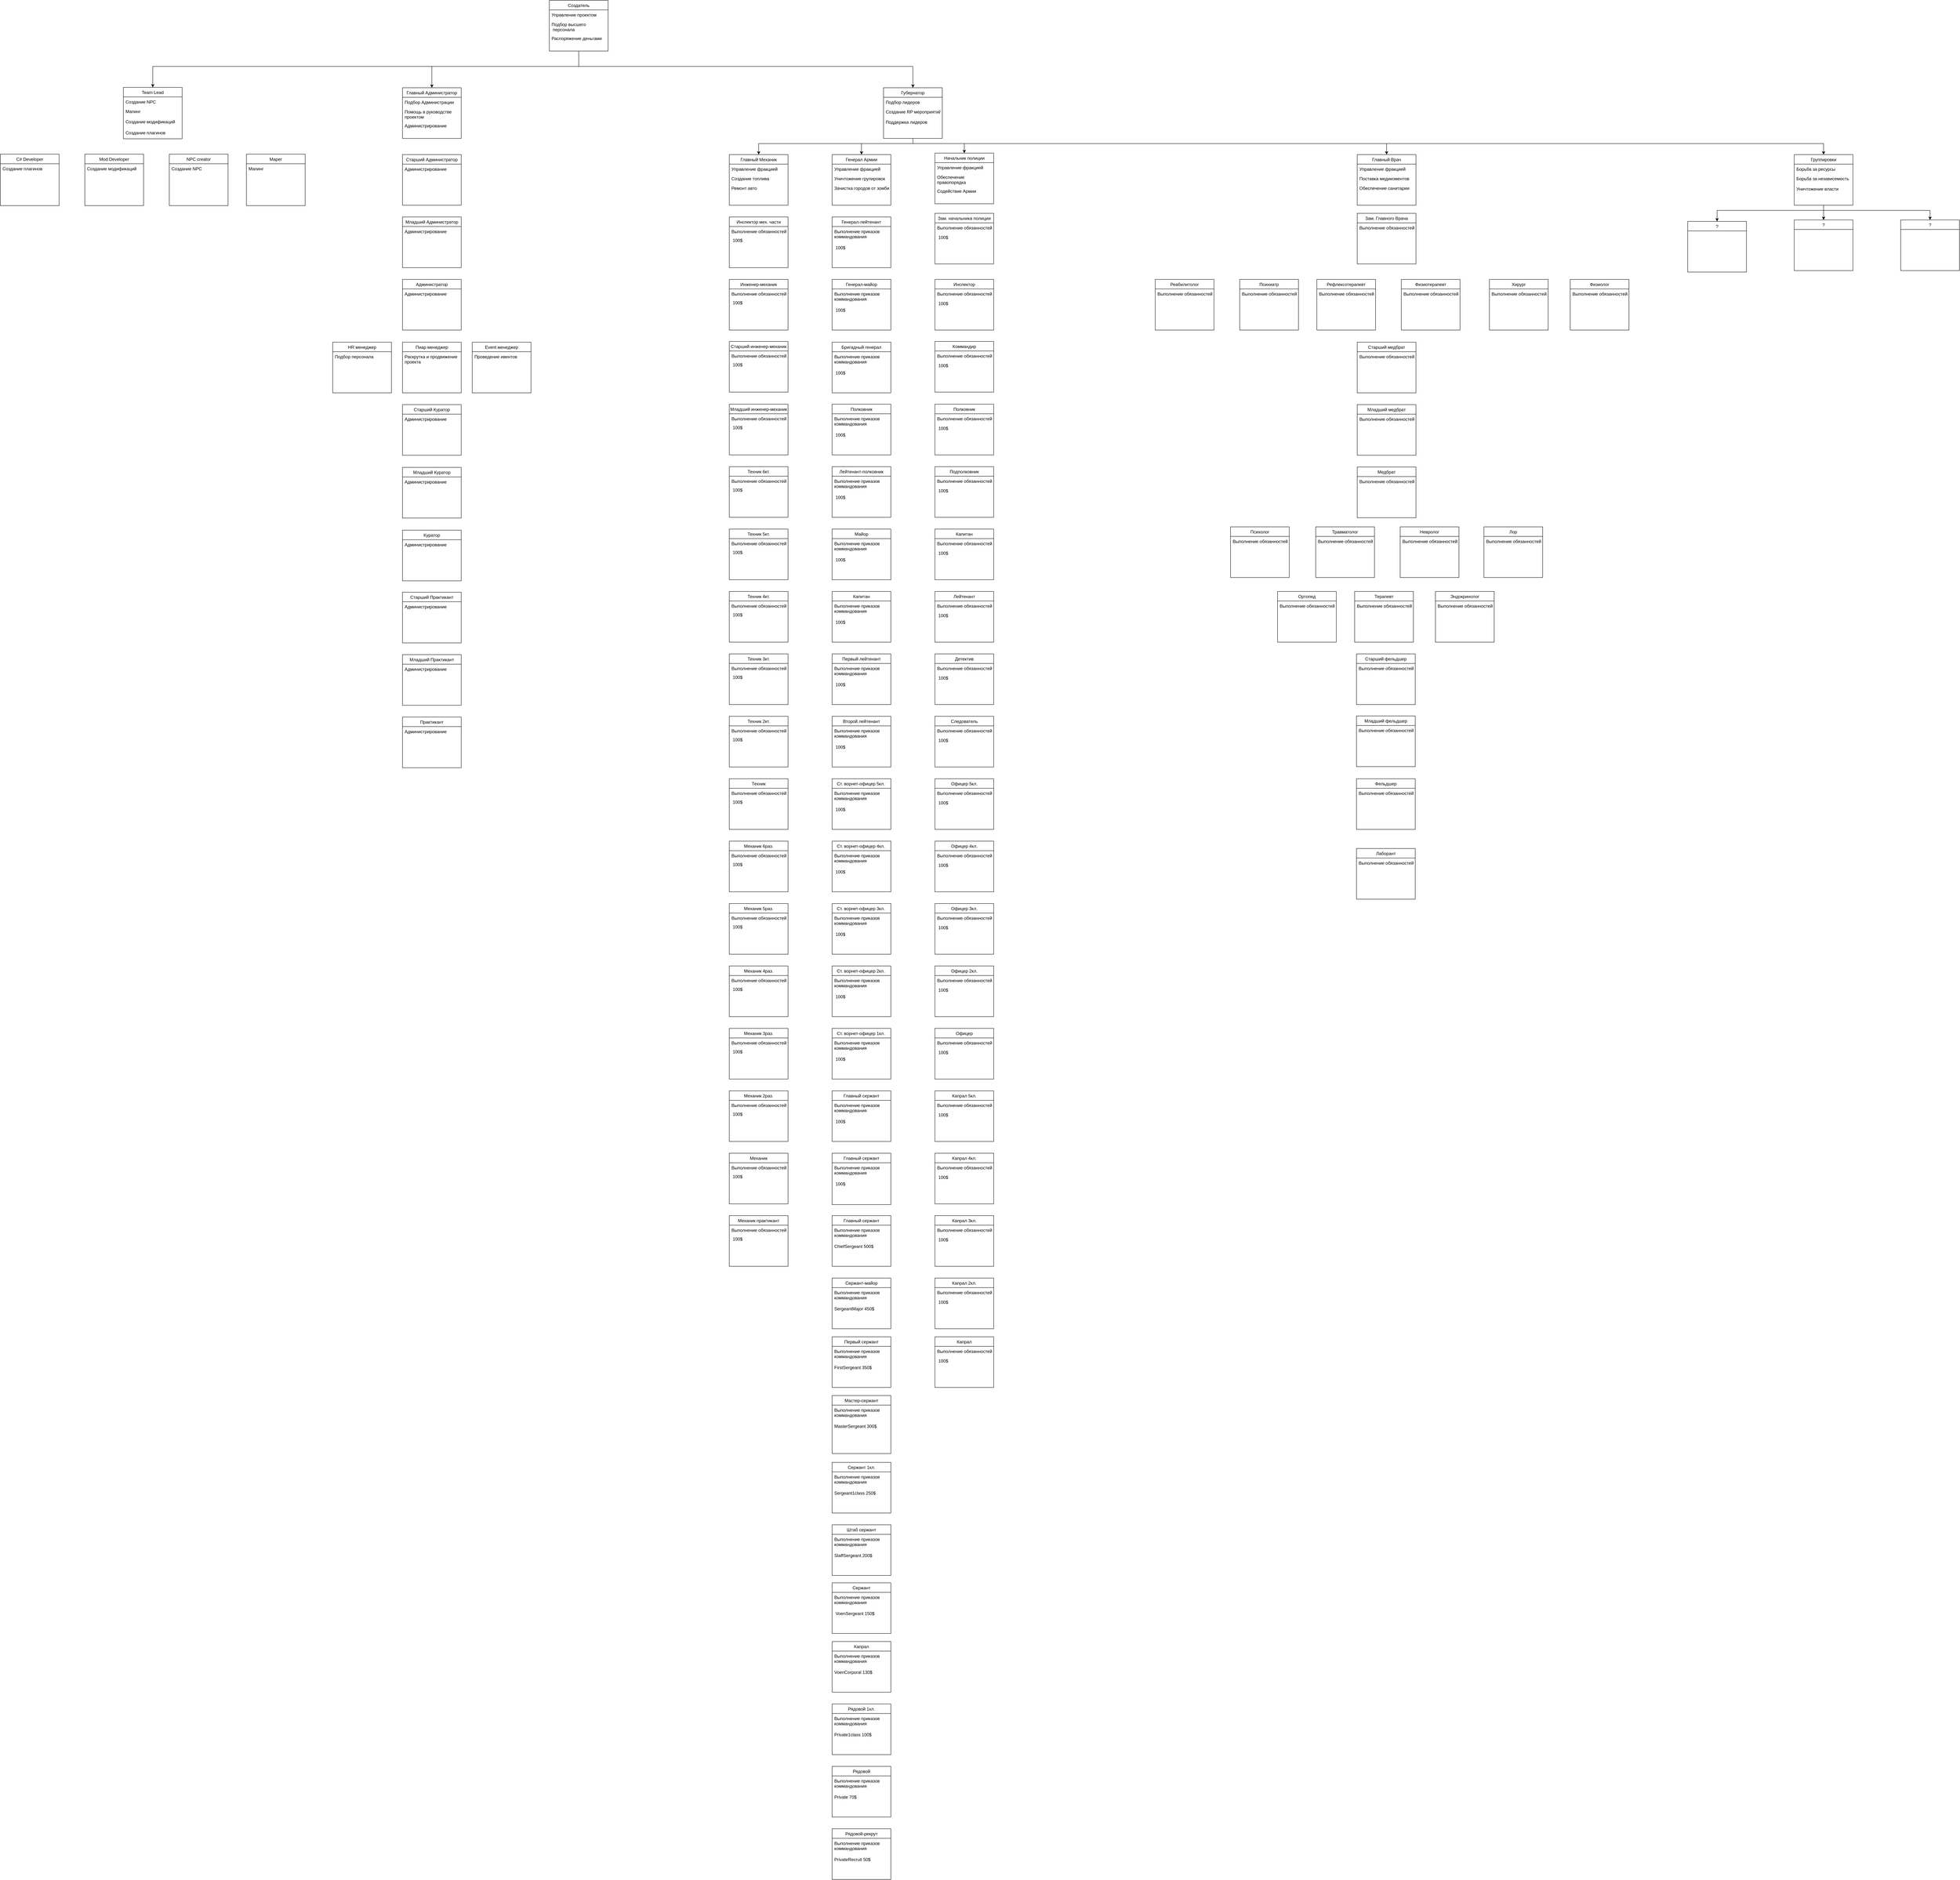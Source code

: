 <mxfile version="18.1.3" type="device"><diagram id="C5RBs43oDa-KdzZeNtuy" name="Page-1"><mxGraphModel dx="3550" dy="1143" grid="1" gridSize="10" guides="1" tooltips="1" connect="1" arrows="1" fold="1" page="1" pageScale="1" pageWidth="827" pageHeight="1169" math="0" shadow="0"><root><mxCell id="WIyWlLk6GJQsqaUBKTNV-0"/><mxCell id="WIyWlLk6GJQsqaUBKTNV-1" parent="WIyWlLk6GJQsqaUBKTNV-0"/><mxCell id="63Q20GxLtfQq_pvMXOgt-28" style="edgeStyle=orthogonalEdgeStyle;rounded=0;orthogonalLoop=1;jettySize=auto;html=1;" edge="1" parent="WIyWlLk6GJQsqaUBKTNV-1" source="zkfFHV4jXpPFQw0GAbJ--6" target="63Q20GxLtfQq_pvMXOgt-2"><mxGeometry relative="1" as="geometry"><Array as="points"><mxPoint x="340" y="280"/><mxPoint x="-60" y="280"/></Array></mxGeometry></mxCell><mxCell id="63Q20GxLtfQq_pvMXOgt-82" style="edgeStyle=orthogonalEdgeStyle;rounded=0;orthogonalLoop=1;jettySize=auto;html=1;entryX=0.5;entryY=0;entryDx=0;entryDy=0;" edge="1" parent="WIyWlLk6GJQsqaUBKTNV-1" source="zkfFHV4jXpPFQw0GAbJ--6" target="63Q20GxLtfQq_pvMXOgt-24"><mxGeometry relative="1" as="geometry"><Array as="points"><mxPoint x="340" y="280"/><mxPoint x="1250" y="280"/></Array></mxGeometry></mxCell><mxCell id="63Q20GxLtfQq_pvMXOgt-303" style="edgeStyle=orthogonalEdgeStyle;rounded=0;orthogonalLoop=1;jettySize=auto;html=1;entryX=0.5;entryY=0;entryDx=0;entryDy=0;" edge="1" parent="WIyWlLk6GJQsqaUBKTNV-1" source="zkfFHV4jXpPFQw0GAbJ--6" target="63Q20GxLtfQq_pvMXOgt-298"><mxGeometry relative="1" as="geometry"><Array as="points"><mxPoint x="340" y="280"/><mxPoint x="-820" y="280"/></Array></mxGeometry></mxCell><mxCell id="zkfFHV4jXpPFQw0GAbJ--6" value="Создатель" style="swimlane;fontStyle=0;align=center;verticalAlign=top;childLayout=stackLayout;horizontal=1;startSize=26;horizontalStack=0;resizeParent=1;resizeLast=0;collapsible=1;marginBottom=0;rounded=0;shadow=0;strokeWidth=1;" parent="WIyWlLk6GJQsqaUBKTNV-1" vertex="1"><mxGeometry x="260" y="100" width="160" height="138" as="geometry"><mxRectangle x="110" y="200" width="160" height="26" as="alternateBounds"/></mxGeometry></mxCell><mxCell id="zkfFHV4jXpPFQw0GAbJ--7" value="Управление проектом" style="text;align=left;verticalAlign=top;spacingLeft=4;spacingRight=4;overflow=hidden;rotatable=0;points=[[0,0.5],[1,0.5]];portConstraint=eastwest;" parent="zkfFHV4jXpPFQw0GAbJ--6" vertex="1"><mxGeometry y="26" width="160" height="26" as="geometry"/></mxCell><mxCell id="63Q20GxLtfQq_pvMXOgt-0" value="Подбор высшего&#10; персонала" style="text;align=left;verticalAlign=top;spacingLeft=4;spacingRight=4;overflow=hidden;rotatable=0;points=[[0,0.5],[1,0.5]];portConstraint=eastwest;" vertex="1" parent="zkfFHV4jXpPFQw0GAbJ--6"><mxGeometry y="52" width="160" height="38" as="geometry"/></mxCell><mxCell id="63Q20GxLtfQq_pvMXOgt-1" value="Распоряжение деньгами" style="text;align=left;verticalAlign=top;spacingLeft=4;spacingRight=4;overflow=hidden;rotatable=0;points=[[0,0.5],[1,0.5]];portConstraint=eastwest;" vertex="1" parent="zkfFHV4jXpPFQw0GAbJ--6"><mxGeometry y="90" width="160" height="38" as="geometry"/></mxCell><mxCell id="63Q20GxLtfQq_pvMXOgt-2" value="Главный Администратор" style="swimlane;fontStyle=0;align=center;verticalAlign=top;childLayout=stackLayout;horizontal=1;startSize=26;horizontalStack=0;resizeParent=1;resizeLast=0;collapsible=1;marginBottom=0;rounded=0;shadow=0;strokeWidth=1;" vertex="1" parent="WIyWlLk6GJQsqaUBKTNV-1"><mxGeometry x="-140" y="338" width="160" height="138" as="geometry"><mxRectangle x="110" y="200" width="160" height="26" as="alternateBounds"/></mxGeometry></mxCell><mxCell id="63Q20GxLtfQq_pvMXOgt-3" value="Подбор Администрации" style="text;align=left;verticalAlign=top;spacingLeft=4;spacingRight=4;overflow=hidden;rotatable=0;points=[[0,0.5],[1,0.5]];portConstraint=eastwest;" vertex="1" parent="63Q20GxLtfQq_pvMXOgt-2"><mxGeometry y="26" width="160" height="26" as="geometry"/></mxCell><mxCell id="63Q20GxLtfQq_pvMXOgt-6" value="Помощь в руководстве&#10;проектом" style="text;align=left;verticalAlign=top;spacingLeft=4;spacingRight=4;overflow=hidden;rotatable=0;points=[[0,0.5],[1,0.5]];portConstraint=eastwest;" vertex="1" parent="63Q20GxLtfQq_pvMXOgt-2"><mxGeometry y="52" width="160" height="38" as="geometry"/></mxCell><mxCell id="63Q20GxLtfQq_pvMXOgt-7" value="Администрирование" style="text;align=left;verticalAlign=top;spacingLeft=4;spacingRight=4;overflow=hidden;rotatable=0;points=[[0,0.5],[1,0.5]];portConstraint=eastwest;" vertex="1" parent="63Q20GxLtfQq_pvMXOgt-2"><mxGeometry y="90" width="160" height="38" as="geometry"/></mxCell><mxCell id="63Q20GxLtfQq_pvMXOgt-8" value="Старший Администратор" style="swimlane;fontStyle=0;align=center;verticalAlign=top;childLayout=stackLayout;horizontal=1;startSize=26;horizontalStack=0;resizeParent=1;resizeLast=0;collapsible=1;marginBottom=0;rounded=0;shadow=0;strokeWidth=1;" vertex="1" parent="WIyWlLk6GJQsqaUBKTNV-1"><mxGeometry x="-140" y="520" width="160" height="138" as="geometry"><mxRectangle x="110" y="200" width="160" height="26" as="alternateBounds"/></mxGeometry></mxCell><mxCell id="63Q20GxLtfQq_pvMXOgt-11" value="Администрирование" style="text;align=left;verticalAlign=top;spacingLeft=4;spacingRight=4;overflow=hidden;rotatable=0;points=[[0,0.5],[1,0.5]];portConstraint=eastwest;" vertex="1" parent="63Q20GxLtfQq_pvMXOgt-8"><mxGeometry y="26" width="160" height="38" as="geometry"/></mxCell><mxCell id="63Q20GxLtfQq_pvMXOgt-12" value="Администратор" style="swimlane;fontStyle=0;align=center;verticalAlign=top;childLayout=stackLayout;horizontal=1;startSize=26;horizontalStack=0;resizeParent=1;resizeLast=0;collapsible=1;marginBottom=0;rounded=0;shadow=0;strokeWidth=1;" vertex="1" parent="WIyWlLk6GJQsqaUBKTNV-1"><mxGeometry x="-140" y="860" width="160" height="138" as="geometry"><mxRectangle x="110" y="200" width="160" height="26" as="alternateBounds"/></mxGeometry></mxCell><mxCell id="63Q20GxLtfQq_pvMXOgt-13" value="Администрирование" style="text;align=left;verticalAlign=top;spacingLeft=4;spacingRight=4;overflow=hidden;rotatable=0;points=[[0,0.5],[1,0.5]];portConstraint=eastwest;" vertex="1" parent="63Q20GxLtfQq_pvMXOgt-12"><mxGeometry y="26" width="160" height="38" as="geometry"/></mxCell><mxCell id="63Q20GxLtfQq_pvMXOgt-14" value="Младший Администратор" style="swimlane;fontStyle=0;align=center;verticalAlign=top;childLayout=stackLayout;horizontal=1;startSize=26;horizontalStack=0;resizeParent=1;resizeLast=0;collapsible=1;marginBottom=0;rounded=0;shadow=0;strokeWidth=1;" vertex="1" parent="WIyWlLk6GJQsqaUBKTNV-1"><mxGeometry x="-140" y="690" width="160" height="138" as="geometry"><mxRectangle x="-140" y="880" width="160" height="26" as="alternateBounds"/></mxGeometry></mxCell><mxCell id="63Q20GxLtfQq_pvMXOgt-15" value="Администрирование" style="text;align=left;verticalAlign=top;spacingLeft=4;spacingRight=4;overflow=hidden;rotatable=0;points=[[0,0.5],[1,0.5]];portConstraint=eastwest;" vertex="1" parent="63Q20GxLtfQq_pvMXOgt-14"><mxGeometry y="26" width="160" height="38" as="geometry"/></mxCell><mxCell id="63Q20GxLtfQq_pvMXOgt-16" value="Старший Куратор" style="swimlane;fontStyle=0;align=center;verticalAlign=top;childLayout=stackLayout;horizontal=1;startSize=26;horizontalStack=0;resizeParent=1;resizeLast=0;collapsible=1;marginBottom=0;rounded=0;shadow=0;strokeWidth=1;" vertex="1" parent="WIyWlLk6GJQsqaUBKTNV-1"><mxGeometry x="-140" y="1201" width="160" height="138" as="geometry"><mxRectangle x="110" y="200" width="160" height="26" as="alternateBounds"/></mxGeometry></mxCell><mxCell id="63Q20GxLtfQq_pvMXOgt-17" value="Администрирование" style="text;align=left;verticalAlign=top;spacingLeft=4;spacingRight=4;overflow=hidden;rotatable=0;points=[[0,0.5],[1,0.5]];portConstraint=eastwest;" vertex="1" parent="63Q20GxLtfQq_pvMXOgt-16"><mxGeometry y="26" width="160" height="38" as="geometry"/></mxCell><mxCell id="63Q20GxLtfQq_pvMXOgt-18" value="Куратор" style="swimlane;fontStyle=0;align=center;verticalAlign=top;childLayout=stackLayout;horizontal=1;startSize=26;horizontalStack=0;resizeParent=1;resizeLast=0;collapsible=1;marginBottom=0;rounded=0;shadow=0;strokeWidth=1;" vertex="1" parent="WIyWlLk6GJQsqaUBKTNV-1"><mxGeometry x="-140" y="1543" width="160" height="138" as="geometry"><mxRectangle x="110" y="200" width="160" height="26" as="alternateBounds"/></mxGeometry></mxCell><mxCell id="63Q20GxLtfQq_pvMXOgt-19" value="Администрирование" style="text;align=left;verticalAlign=top;spacingLeft=4;spacingRight=4;overflow=hidden;rotatable=0;points=[[0,0.5],[1,0.5]];portConstraint=eastwest;" vertex="1" parent="63Q20GxLtfQq_pvMXOgt-18"><mxGeometry y="26" width="160" height="38" as="geometry"/></mxCell><mxCell id="63Q20GxLtfQq_pvMXOgt-20" value="Младший Куратор" style="swimlane;fontStyle=0;align=center;verticalAlign=top;childLayout=stackLayout;horizontal=1;startSize=26;horizontalStack=0;resizeParent=1;resizeLast=0;collapsible=1;marginBottom=0;rounded=0;shadow=0;strokeWidth=1;" vertex="1" parent="WIyWlLk6GJQsqaUBKTNV-1"><mxGeometry x="-140" y="1372" width="160" height="138" as="geometry"><mxRectangle x="110" y="200" width="160" height="26" as="alternateBounds"/></mxGeometry></mxCell><mxCell id="63Q20GxLtfQq_pvMXOgt-21" value="Администрирование" style="text;align=left;verticalAlign=top;spacingLeft=4;spacingRight=4;overflow=hidden;rotatable=0;points=[[0,0.5],[1,0.5]];portConstraint=eastwest;" vertex="1" parent="63Q20GxLtfQq_pvMXOgt-20"><mxGeometry y="26" width="160" height="38" as="geometry"/></mxCell><mxCell id="63Q20GxLtfQq_pvMXOgt-22" value="Практикант" style="swimlane;fontStyle=0;align=center;verticalAlign=top;childLayout=stackLayout;horizontal=1;startSize=26;horizontalStack=0;resizeParent=1;resizeLast=0;collapsible=1;marginBottom=0;rounded=0;shadow=0;strokeWidth=1;" vertex="1" parent="WIyWlLk6GJQsqaUBKTNV-1"><mxGeometry x="-140" y="2052" width="160" height="138" as="geometry"><mxRectangle x="110" y="200" width="160" height="26" as="alternateBounds"/></mxGeometry></mxCell><mxCell id="63Q20GxLtfQq_pvMXOgt-23" value="Администрирование" style="text;align=left;verticalAlign=top;spacingLeft=4;spacingRight=4;overflow=hidden;rotatable=0;points=[[0,0.5],[1,0.5]];portConstraint=eastwest;" vertex="1" parent="63Q20GxLtfQq_pvMXOgt-22"><mxGeometry y="26" width="160" height="38" as="geometry"/></mxCell><mxCell id="63Q20GxLtfQq_pvMXOgt-73" style="edgeStyle=orthogonalEdgeStyle;rounded=0;orthogonalLoop=1;jettySize=auto;html=1;" edge="1" parent="WIyWlLk6GJQsqaUBKTNV-1" source="63Q20GxLtfQq_pvMXOgt-24" target="63Q20GxLtfQq_pvMXOgt-41"><mxGeometry relative="1" as="geometry"><Array as="points"><mxPoint x="1250" y="490"/><mxPoint x="830" y="490"/></Array></mxGeometry></mxCell><mxCell id="63Q20GxLtfQq_pvMXOgt-74" style="edgeStyle=orthogonalEdgeStyle;rounded=0;orthogonalLoop=1;jettySize=auto;html=1;" edge="1" parent="WIyWlLk6GJQsqaUBKTNV-1" source="63Q20GxLtfQq_pvMXOgt-24" target="63Q20GxLtfQq_pvMXOgt-35"><mxGeometry relative="1" as="geometry"><Array as="points"><mxPoint x="1250" y="490"/><mxPoint x="1390" y="490"/></Array></mxGeometry></mxCell><mxCell id="63Q20GxLtfQq_pvMXOgt-75" style="edgeStyle=orthogonalEdgeStyle;rounded=0;orthogonalLoop=1;jettySize=auto;html=1;entryX=0.5;entryY=0;entryDx=0;entryDy=0;" edge="1" parent="WIyWlLk6GJQsqaUBKTNV-1" source="63Q20GxLtfQq_pvMXOgt-24" target="63Q20GxLtfQq_pvMXOgt-31"><mxGeometry relative="1" as="geometry"><Array as="points"><mxPoint x="1250" y="490"/><mxPoint x="1110" y="490"/></Array></mxGeometry></mxCell><mxCell id="63Q20GxLtfQq_pvMXOgt-286" style="edgeStyle=orthogonalEdgeStyle;rounded=0;orthogonalLoop=1;jettySize=auto;html=1;entryX=0.5;entryY=0;entryDx=0;entryDy=0;" edge="1" parent="WIyWlLk6GJQsqaUBKTNV-1" source="63Q20GxLtfQq_pvMXOgt-24" target="63Q20GxLtfQq_pvMXOgt-39"><mxGeometry relative="1" as="geometry"><Array as="points"><mxPoint x="1250" y="490"/><mxPoint x="2540" y="490"/></Array></mxGeometry></mxCell><mxCell id="63Q20GxLtfQq_pvMXOgt-321" style="edgeStyle=orthogonalEdgeStyle;rounded=0;orthogonalLoop=1;jettySize=auto;html=1;entryX=0.5;entryY=0;entryDx=0;entryDy=0;" edge="1" parent="WIyWlLk6GJQsqaUBKTNV-1" source="63Q20GxLtfQq_pvMXOgt-24" target="63Q20GxLtfQq_pvMXOgt-84"><mxGeometry relative="1" as="geometry"><Array as="points"><mxPoint x="1250" y="490"/><mxPoint x="3730" y="490"/></Array></mxGeometry></mxCell><mxCell id="63Q20GxLtfQq_pvMXOgt-24" value="Губернатор" style="swimlane;fontStyle=0;align=center;verticalAlign=top;childLayout=stackLayout;horizontal=1;startSize=26;horizontalStack=0;resizeParent=1;resizeLast=0;collapsible=1;marginBottom=0;rounded=0;shadow=0;strokeWidth=1;" vertex="1" parent="WIyWlLk6GJQsqaUBKTNV-1"><mxGeometry x="1170" y="338" width="160" height="138" as="geometry"><mxRectangle x="110" y="200" width="160" height="26" as="alternateBounds"/></mxGeometry></mxCell><mxCell id="63Q20GxLtfQq_pvMXOgt-25" value="Подбор лидеров" style="text;align=left;verticalAlign=top;spacingLeft=4;spacingRight=4;overflow=hidden;rotatable=0;points=[[0,0.5],[1,0.5]];portConstraint=eastwest;" vertex="1" parent="63Q20GxLtfQq_pvMXOgt-24"><mxGeometry y="26" width="160" height="26" as="geometry"/></mxCell><mxCell id="63Q20GxLtfQq_pvMXOgt-26" value="Создание RP мероприятий" style="text;align=left;verticalAlign=top;spacingLeft=4;spacingRight=4;overflow=hidden;rotatable=0;points=[[0,0.5],[1,0.5]];portConstraint=eastwest;" vertex="1" parent="63Q20GxLtfQq_pvMXOgt-24"><mxGeometry y="52" width="160" height="28" as="geometry"/></mxCell><mxCell id="63Q20GxLtfQq_pvMXOgt-27" value="Поддержка лидеров" style="text;align=left;verticalAlign=top;spacingLeft=4;spacingRight=4;overflow=hidden;rotatable=0;points=[[0,0.5],[1,0.5]];portConstraint=eastwest;" vertex="1" parent="63Q20GxLtfQq_pvMXOgt-24"><mxGeometry y="80" width="160" height="38" as="geometry"/></mxCell><mxCell id="63Q20GxLtfQq_pvMXOgt-31" value="Генерал Армии" style="swimlane;fontStyle=0;align=center;verticalAlign=top;childLayout=stackLayout;horizontal=1;startSize=26;horizontalStack=0;resizeParent=1;resizeLast=0;collapsible=1;marginBottom=0;rounded=0;shadow=0;strokeWidth=1;" vertex="1" parent="WIyWlLk6GJQsqaUBKTNV-1"><mxGeometry x="1030" y="520" width="160" height="138" as="geometry"><mxRectangle x="110" y="200" width="160" height="26" as="alternateBounds"/></mxGeometry></mxCell><mxCell id="63Q20GxLtfQq_pvMXOgt-32" value="Управление фракцией" style="text;align=left;verticalAlign=top;spacingLeft=4;spacingRight=4;overflow=hidden;rotatable=0;points=[[0,0.5],[1,0.5]];portConstraint=eastwest;" vertex="1" parent="63Q20GxLtfQq_pvMXOgt-31"><mxGeometry y="26" width="160" height="26" as="geometry"/></mxCell><mxCell id="63Q20GxLtfQq_pvMXOgt-62" value="Уничтожение групировок" style="text;align=left;verticalAlign=top;spacingLeft=4;spacingRight=4;overflow=hidden;rotatable=0;points=[[0,0.5],[1,0.5]];portConstraint=eastwest;" vertex="1" parent="63Q20GxLtfQq_pvMXOgt-31"><mxGeometry y="52" width="160" height="26" as="geometry"/></mxCell><mxCell id="63Q20GxLtfQq_pvMXOgt-63" value="Зачистка городов от зомби" style="text;align=left;verticalAlign=top;spacingLeft=4;spacingRight=4;overflow=hidden;rotatable=0;points=[[0,0.5],[1,0.5]];portConstraint=eastwest;" vertex="1" parent="63Q20GxLtfQq_pvMXOgt-31"><mxGeometry y="78" width="160" height="26" as="geometry"/></mxCell><mxCell id="63Q20GxLtfQq_pvMXOgt-35" value="Начальник полиции" style="swimlane;fontStyle=0;align=center;verticalAlign=top;childLayout=stackLayout;horizontal=1;startSize=26;horizontalStack=0;resizeParent=1;resizeLast=0;collapsible=1;marginBottom=0;rounded=0;shadow=0;strokeWidth=1;" vertex="1" parent="WIyWlLk6GJQsqaUBKTNV-1"><mxGeometry x="1310" y="516" width="160" height="138" as="geometry"><mxRectangle x="110" y="200" width="160" height="26" as="alternateBounds"/></mxGeometry></mxCell><mxCell id="63Q20GxLtfQq_pvMXOgt-36" value="Управление фракцией" style="text;align=left;verticalAlign=top;spacingLeft=4;spacingRight=4;overflow=hidden;rotatable=0;points=[[0,0.5],[1,0.5]];portConstraint=eastwest;" vertex="1" parent="63Q20GxLtfQq_pvMXOgt-35"><mxGeometry y="26" width="160" height="26" as="geometry"/></mxCell><mxCell id="63Q20GxLtfQq_pvMXOgt-77" value="Обеспечение &#10;правопорядка" style="text;align=left;verticalAlign=top;spacingLeft=4;spacingRight=4;overflow=hidden;rotatable=0;points=[[0,0.5],[1,0.5]];portConstraint=eastwest;" vertex="1" parent="63Q20GxLtfQq_pvMXOgt-35"><mxGeometry y="52" width="160" height="38" as="geometry"/></mxCell><mxCell id="63Q20GxLtfQq_pvMXOgt-78" value="Содействие Армии" style="text;align=left;verticalAlign=top;spacingLeft=4;spacingRight=4;overflow=hidden;rotatable=0;points=[[0,0.5],[1,0.5]];portConstraint=eastwest;" vertex="1" parent="63Q20GxLtfQq_pvMXOgt-35"><mxGeometry y="90" width="160" height="26" as="geometry"/></mxCell><mxCell id="63Q20GxLtfQq_pvMXOgt-39" value="Главный Врач" style="swimlane;fontStyle=0;align=center;verticalAlign=top;childLayout=stackLayout;horizontal=1;startSize=26;horizontalStack=0;resizeParent=1;resizeLast=0;collapsible=1;marginBottom=0;rounded=0;shadow=0;strokeWidth=1;" vertex="1" parent="WIyWlLk6GJQsqaUBKTNV-1"><mxGeometry x="2460" y="520" width="160" height="138" as="geometry"><mxRectangle x="110" y="200" width="160" height="26" as="alternateBounds"/></mxGeometry></mxCell><mxCell id="63Q20GxLtfQq_pvMXOgt-40" value="Управление фракцией" style="text;align=left;verticalAlign=top;spacingLeft=4;spacingRight=4;overflow=hidden;rotatable=0;points=[[0,0.5],[1,0.5]];portConstraint=eastwest;" vertex="1" parent="63Q20GxLtfQq_pvMXOgt-39"><mxGeometry y="26" width="160" height="26" as="geometry"/></mxCell><mxCell id="63Q20GxLtfQq_pvMXOgt-79" value="Поставка медикоментов" style="text;align=left;verticalAlign=top;spacingLeft=4;spacingRight=4;overflow=hidden;rotatable=0;points=[[0,0.5],[1,0.5]];portConstraint=eastwest;" vertex="1" parent="63Q20GxLtfQq_pvMXOgt-39"><mxGeometry y="52" width="160" height="26" as="geometry"/></mxCell><mxCell id="63Q20GxLtfQq_pvMXOgt-80" value="Обеспечение санитарии" style="text;align=left;verticalAlign=top;spacingLeft=4;spacingRight=4;overflow=hidden;rotatable=0;points=[[0,0.5],[1,0.5]];portConstraint=eastwest;" vertex="1" parent="63Q20GxLtfQq_pvMXOgt-39"><mxGeometry y="78" width="160" height="26" as="geometry"/></mxCell><mxCell id="63Q20GxLtfQq_pvMXOgt-41" value="Главный Механик" style="swimlane;fontStyle=0;align=center;verticalAlign=top;childLayout=stackLayout;horizontal=1;startSize=26;horizontalStack=0;resizeParent=1;resizeLast=0;collapsible=1;marginBottom=0;rounded=0;shadow=0;strokeWidth=1;" vertex="1" parent="WIyWlLk6GJQsqaUBKTNV-1"><mxGeometry x="750" y="520" width="160" height="138" as="geometry"><mxRectangle x="110" y="200" width="160" height="26" as="alternateBounds"/></mxGeometry></mxCell><mxCell id="63Q20GxLtfQq_pvMXOgt-42" value="Управление фракцией" style="text;align=left;verticalAlign=top;spacingLeft=4;spacingRight=4;overflow=hidden;rotatable=0;points=[[0,0.5],[1,0.5]];portConstraint=eastwest;" vertex="1" parent="63Q20GxLtfQq_pvMXOgt-41"><mxGeometry y="26" width="160" height="26" as="geometry"/></mxCell><mxCell id="63Q20GxLtfQq_pvMXOgt-58" value="Создание топлива" style="text;align=left;verticalAlign=top;spacingLeft=4;spacingRight=4;overflow=hidden;rotatable=0;points=[[0,0.5],[1,0.5]];portConstraint=eastwest;" vertex="1" parent="63Q20GxLtfQq_pvMXOgt-41"><mxGeometry y="52" width="160" height="26" as="geometry"/></mxCell><mxCell id="63Q20GxLtfQq_pvMXOgt-59" value="Ремонт авто" style="text;align=left;verticalAlign=top;spacingLeft=4;spacingRight=4;overflow=hidden;rotatable=0;points=[[0,0.5],[1,0.5]];portConstraint=eastwest;" vertex="1" parent="63Q20GxLtfQq_pvMXOgt-41"><mxGeometry y="78" width="160" height="26" as="geometry"/></mxCell><mxCell id="63Q20GxLtfQq_pvMXOgt-99" style="edgeStyle=orthogonalEdgeStyle;rounded=0;orthogonalLoop=1;jettySize=auto;html=1;entryX=0.5;entryY=0;entryDx=0;entryDy=0;" edge="1" parent="WIyWlLk6GJQsqaUBKTNV-1" source="63Q20GxLtfQq_pvMXOgt-84" target="63Q20GxLtfQq_pvMXOgt-92"><mxGeometry relative="1" as="geometry"/></mxCell><mxCell id="63Q20GxLtfQq_pvMXOgt-100" style="edgeStyle=orthogonalEdgeStyle;rounded=0;orthogonalLoop=1;jettySize=auto;html=1;" edge="1" parent="WIyWlLk6GJQsqaUBKTNV-1" source="63Q20GxLtfQq_pvMXOgt-84" target="63Q20GxLtfQq_pvMXOgt-96"><mxGeometry relative="1" as="geometry"><Array as="points"><mxPoint x="3730" y="672"/><mxPoint x="3440" y="672"/></Array></mxGeometry></mxCell><mxCell id="63Q20GxLtfQq_pvMXOgt-101" style="edgeStyle=orthogonalEdgeStyle;rounded=0;orthogonalLoop=1;jettySize=auto;html=1;" edge="1" parent="WIyWlLk6GJQsqaUBKTNV-1" source="63Q20GxLtfQq_pvMXOgt-84" target="63Q20GxLtfQq_pvMXOgt-97"><mxGeometry relative="1" as="geometry"><Array as="points"><mxPoint x="3730" y="672"/><mxPoint x="4020" y="672"/></Array></mxGeometry></mxCell><mxCell id="63Q20GxLtfQq_pvMXOgt-84" value="Группировки" style="swimlane;fontStyle=0;align=center;verticalAlign=top;childLayout=stackLayout;horizontal=1;startSize=26;horizontalStack=0;resizeParent=1;resizeLast=0;collapsible=1;marginBottom=0;rounded=0;shadow=0;strokeWidth=1;" vertex="1" parent="WIyWlLk6GJQsqaUBKTNV-1"><mxGeometry x="3650" y="520" width="160" height="138" as="geometry"><mxRectangle x="110" y="200" width="160" height="26" as="alternateBounds"/></mxGeometry></mxCell><mxCell id="63Q20GxLtfQq_pvMXOgt-85" value="Борьба за ресурсы" style="text;align=left;verticalAlign=top;spacingLeft=4;spacingRight=4;overflow=hidden;rotatable=0;points=[[0,0.5],[1,0.5]];portConstraint=eastwest;" vertex="1" parent="63Q20GxLtfQq_pvMXOgt-84"><mxGeometry y="26" width="160" height="26" as="geometry"/></mxCell><mxCell id="63Q20GxLtfQq_pvMXOgt-86" value="Борьба за независемость" style="text;align=left;verticalAlign=top;spacingLeft=4;spacingRight=4;overflow=hidden;rotatable=0;points=[[0,0.5],[1,0.5]];portConstraint=eastwest;" vertex="1" parent="63Q20GxLtfQq_pvMXOgt-84"><mxGeometry y="52" width="160" height="28" as="geometry"/></mxCell><mxCell id="63Q20GxLtfQq_pvMXOgt-87" value="Уничтожение власти" style="text;align=left;verticalAlign=top;spacingLeft=4;spacingRight=4;overflow=hidden;rotatable=0;points=[[0,0.5],[1,0.5]];portConstraint=eastwest;" vertex="1" parent="63Q20GxLtfQq_pvMXOgt-84"><mxGeometry y="80" width="160" height="38" as="geometry"/></mxCell><mxCell id="63Q20GxLtfQq_pvMXOgt-92" value="?" style="swimlane;fontStyle=0;align=center;verticalAlign=top;childLayout=stackLayout;horizontal=1;startSize=26;horizontalStack=0;resizeParent=1;resizeLast=0;collapsible=1;marginBottom=0;rounded=0;shadow=0;strokeWidth=1;" vertex="1" parent="WIyWlLk6GJQsqaUBKTNV-1"><mxGeometry x="3650" y="698" width="160" height="138" as="geometry"><mxRectangle x="110" y="200" width="160" height="26" as="alternateBounds"/></mxGeometry></mxCell><mxCell id="63Q20GxLtfQq_pvMXOgt-96" value="?" style="swimlane;fontStyle=0;align=center;verticalAlign=top;childLayout=stackLayout;horizontal=1;startSize=26;horizontalStack=0;resizeParent=1;resizeLast=0;collapsible=1;marginBottom=0;rounded=0;shadow=0;strokeWidth=1;" vertex="1" parent="WIyWlLk6GJQsqaUBKTNV-1"><mxGeometry x="3360" y="702" width="160" height="138" as="geometry"><mxRectangle x="110" y="200" width="160" height="26" as="alternateBounds"/></mxGeometry></mxCell><mxCell id="63Q20GxLtfQq_pvMXOgt-97" value="?" style="swimlane;fontStyle=0;align=center;verticalAlign=top;childLayout=stackLayout;horizontal=1;startSize=26;horizontalStack=0;resizeParent=1;resizeLast=0;collapsible=1;marginBottom=0;rounded=0;shadow=0;strokeWidth=1;" vertex="1" parent="WIyWlLk6GJQsqaUBKTNV-1"><mxGeometry x="3940" y="698" width="160" height="138" as="geometry"><mxRectangle x="110" y="200" width="160" height="26" as="alternateBounds"/></mxGeometry></mxCell><mxCell id="63Q20GxLtfQq_pvMXOgt-102" value="Генерал-лейтенант" style="swimlane;fontStyle=0;align=center;verticalAlign=top;childLayout=stackLayout;horizontal=1;startSize=26;horizontalStack=0;resizeParent=1;resizeLast=0;collapsible=1;marginBottom=0;rounded=0;shadow=0;strokeWidth=1;" vertex="1" parent="WIyWlLk6GJQsqaUBKTNV-1"><mxGeometry x="1030" y="690" width="160" height="138" as="geometry"><mxRectangle x="110" y="200" width="160" height="26" as="alternateBounds"/></mxGeometry></mxCell><mxCell id="63Q20GxLtfQq_pvMXOgt-103" value="Выполнение приказов&#10;коммандования" style="text;align=left;verticalAlign=top;spacingLeft=4;spacingRight=4;overflow=hidden;rotatable=0;points=[[0,0.5],[1,0.5]];portConstraint=eastwest;" vertex="1" parent="63Q20GxLtfQq_pvMXOgt-102"><mxGeometry y="26" width="160" height="44" as="geometry"/></mxCell><mxCell id="63Q20GxLtfQq_pvMXOgt-385" value=" 100$" style="text;align=left;verticalAlign=top;spacingLeft=4;spacingRight=4;overflow=hidden;rotatable=0;points=[[0,0.5],[1,0.5]];portConstraint=eastwest;" vertex="1" parent="63Q20GxLtfQq_pvMXOgt-102"><mxGeometry y="70" width="160" height="44" as="geometry"/></mxCell><mxCell id="63Q20GxLtfQq_pvMXOgt-106" value="Генерал-майор" style="swimlane;fontStyle=0;align=center;verticalAlign=top;childLayout=stackLayout;horizontal=1;startSize=26;horizontalStack=0;resizeParent=1;resizeLast=0;collapsible=1;marginBottom=0;rounded=0;shadow=0;strokeWidth=1;" vertex="1" parent="WIyWlLk6GJQsqaUBKTNV-1"><mxGeometry x="1030" y="860" width="160" height="138" as="geometry"><mxRectangle x="110" y="200" width="160" height="26" as="alternateBounds"/></mxGeometry></mxCell><mxCell id="63Q20GxLtfQq_pvMXOgt-107" value="Выполнение приказов&#10;коммандования" style="text;align=left;verticalAlign=top;spacingLeft=4;spacingRight=4;overflow=hidden;rotatable=0;points=[[0,0.5],[1,0.5]];portConstraint=eastwest;" vertex="1" parent="63Q20GxLtfQq_pvMXOgt-106"><mxGeometry y="26" width="160" height="44" as="geometry"/></mxCell><mxCell id="63Q20GxLtfQq_pvMXOgt-382" value=" 100$" style="text;align=left;verticalAlign=top;spacingLeft=4;spacingRight=4;overflow=hidden;rotatable=0;points=[[0,0.5],[1,0.5]];portConstraint=eastwest;" vertex="1" parent="63Q20GxLtfQq_pvMXOgt-106"><mxGeometry y="70" width="160" height="44" as="geometry"/></mxCell><mxCell id="63Q20GxLtfQq_pvMXOgt-108" value="Бригадный генерал" style="swimlane;fontStyle=0;align=center;verticalAlign=top;childLayout=stackLayout;horizontal=1;startSize=26;horizontalStack=0;resizeParent=1;resizeLast=0;collapsible=1;marginBottom=0;rounded=0;shadow=0;strokeWidth=1;" vertex="1" parent="WIyWlLk6GJQsqaUBKTNV-1"><mxGeometry x="1030" y="1031" width="160" height="138" as="geometry"><mxRectangle x="110" y="200" width="160" height="26" as="alternateBounds"/></mxGeometry></mxCell><mxCell id="63Q20GxLtfQq_pvMXOgt-109" value="Выполнение приказов&#10;коммандования" style="text;align=left;verticalAlign=top;spacingLeft=4;spacingRight=4;overflow=hidden;rotatable=0;points=[[0,0.5],[1,0.5]];portConstraint=eastwest;" vertex="1" parent="63Q20GxLtfQq_pvMXOgt-108"><mxGeometry y="26" width="160" height="44" as="geometry"/></mxCell><mxCell id="63Q20GxLtfQq_pvMXOgt-380" value=" 100$" style="text;align=left;verticalAlign=top;spacingLeft=4;spacingRight=4;overflow=hidden;rotatable=0;points=[[0,0.5],[1,0.5]];portConstraint=eastwest;" vertex="1" parent="63Q20GxLtfQq_pvMXOgt-108"><mxGeometry y="70" width="160" height="44" as="geometry"/></mxCell><mxCell id="63Q20GxLtfQq_pvMXOgt-110" value="Полковник" style="swimlane;fontStyle=0;align=center;verticalAlign=top;childLayout=stackLayout;horizontal=1;startSize=26;horizontalStack=0;resizeParent=1;resizeLast=0;collapsible=1;marginBottom=0;rounded=0;shadow=0;strokeWidth=1;" vertex="1" parent="WIyWlLk6GJQsqaUBKTNV-1"><mxGeometry x="1030" y="1200" width="160" height="138" as="geometry"><mxRectangle x="110" y="200" width="160" height="26" as="alternateBounds"/></mxGeometry></mxCell><mxCell id="63Q20GxLtfQq_pvMXOgt-111" value="Выполнение приказов&#10;коммандования" style="text;align=left;verticalAlign=top;spacingLeft=4;spacingRight=4;overflow=hidden;rotatable=0;points=[[0,0.5],[1,0.5]];portConstraint=eastwest;" vertex="1" parent="63Q20GxLtfQq_pvMXOgt-110"><mxGeometry y="26" width="160" height="44" as="geometry"/></mxCell><mxCell id="63Q20GxLtfQq_pvMXOgt-378" value=" 100$" style="text;align=left;verticalAlign=top;spacingLeft=4;spacingRight=4;overflow=hidden;rotatable=0;points=[[0,0.5],[1,0.5]];portConstraint=eastwest;" vertex="1" parent="63Q20GxLtfQq_pvMXOgt-110"><mxGeometry y="70" width="160" height="44" as="geometry"/></mxCell><mxCell id="63Q20GxLtfQq_pvMXOgt-112" value="Лейтенант-полковник" style="swimlane;fontStyle=0;align=center;verticalAlign=top;childLayout=stackLayout;horizontal=1;startSize=26;horizontalStack=0;resizeParent=1;resizeLast=0;collapsible=1;marginBottom=0;rounded=0;shadow=0;strokeWidth=1;" vertex="1" parent="WIyWlLk6GJQsqaUBKTNV-1"><mxGeometry x="1030" y="1370" width="160" height="138" as="geometry"><mxRectangle x="110" y="200" width="160" height="26" as="alternateBounds"/></mxGeometry></mxCell><mxCell id="63Q20GxLtfQq_pvMXOgt-113" value="Выполнение приказов&#10;коммандования" style="text;align=left;verticalAlign=top;spacingLeft=4;spacingRight=4;overflow=hidden;rotatable=0;points=[[0,0.5],[1,0.5]];portConstraint=eastwest;" vertex="1" parent="63Q20GxLtfQq_pvMXOgt-112"><mxGeometry y="26" width="160" height="44" as="geometry"/></mxCell><mxCell id="63Q20GxLtfQq_pvMXOgt-373" value=" 100$" style="text;align=left;verticalAlign=top;spacingLeft=4;spacingRight=4;overflow=hidden;rotatable=0;points=[[0,0.5],[1,0.5]];portConstraint=eastwest;" vertex="1" parent="63Q20GxLtfQq_pvMXOgt-112"><mxGeometry y="70" width="160" height="44" as="geometry"/></mxCell><mxCell id="63Q20GxLtfQq_pvMXOgt-114" value="Майор" style="swimlane;fontStyle=0;align=center;verticalAlign=top;childLayout=stackLayout;horizontal=1;startSize=26;horizontalStack=0;resizeParent=1;resizeLast=0;collapsible=1;marginBottom=0;rounded=0;shadow=0;strokeWidth=1;" vertex="1" parent="WIyWlLk6GJQsqaUBKTNV-1"><mxGeometry x="1030" y="1540" width="160" height="138" as="geometry"><mxRectangle x="110" y="200" width="160" height="26" as="alternateBounds"/></mxGeometry></mxCell><mxCell id="63Q20GxLtfQq_pvMXOgt-115" value="Выполнение приказов&#10;коммандования" style="text;align=left;verticalAlign=top;spacingLeft=4;spacingRight=4;overflow=hidden;rotatable=0;points=[[0,0.5],[1,0.5]];portConstraint=eastwest;" vertex="1" parent="63Q20GxLtfQq_pvMXOgt-114"><mxGeometry y="26" width="160" height="44" as="geometry"/></mxCell><mxCell id="63Q20GxLtfQq_pvMXOgt-369" value=" 100$" style="text;align=left;verticalAlign=top;spacingLeft=4;spacingRight=4;overflow=hidden;rotatable=0;points=[[0,0.5],[1,0.5]];portConstraint=eastwest;" vertex="1" parent="63Q20GxLtfQq_pvMXOgt-114"><mxGeometry y="70" width="160" height="44" as="geometry"/></mxCell><mxCell id="63Q20GxLtfQq_pvMXOgt-116" value="Капитан" style="swimlane;fontStyle=0;align=center;verticalAlign=top;childLayout=stackLayout;horizontal=1;startSize=26;horizontalStack=0;resizeParent=1;resizeLast=0;collapsible=1;marginBottom=0;rounded=0;shadow=0;strokeWidth=1;" vertex="1" parent="WIyWlLk6GJQsqaUBKTNV-1"><mxGeometry x="1030" y="1710" width="160" height="138" as="geometry"><mxRectangle x="110" y="200" width="160" height="26" as="alternateBounds"/></mxGeometry></mxCell><mxCell id="63Q20GxLtfQq_pvMXOgt-117" value="Выполнение приказов&#10;коммандования" style="text;align=left;verticalAlign=top;spacingLeft=4;spacingRight=4;overflow=hidden;rotatable=0;points=[[0,0.5],[1,0.5]];portConstraint=eastwest;" vertex="1" parent="63Q20GxLtfQq_pvMXOgt-116"><mxGeometry y="26" width="160" height="44" as="geometry"/></mxCell><mxCell id="63Q20GxLtfQq_pvMXOgt-366" value=" 100$" style="text;align=left;verticalAlign=top;spacingLeft=4;spacingRight=4;overflow=hidden;rotatable=0;points=[[0,0.5],[1,0.5]];portConstraint=eastwest;" vertex="1" parent="63Q20GxLtfQq_pvMXOgt-116"><mxGeometry y="70" width="160" height="44" as="geometry"/></mxCell><mxCell id="63Q20GxLtfQq_pvMXOgt-118" value="Первый лейтенант" style="swimlane;fontStyle=0;align=center;verticalAlign=top;childLayout=stackLayout;horizontal=1;startSize=26;horizontalStack=0;resizeParent=1;resizeLast=0;collapsible=1;marginBottom=0;rounded=0;shadow=0;strokeWidth=1;" vertex="1" parent="WIyWlLk6GJQsqaUBKTNV-1"><mxGeometry x="1030" y="1880" width="160" height="138" as="geometry"><mxRectangle x="110" y="200" width="160" height="26" as="alternateBounds"/></mxGeometry></mxCell><mxCell id="63Q20GxLtfQq_pvMXOgt-119" value="Выполнение приказов&#10;коммандования" style="text;align=left;verticalAlign=top;spacingLeft=4;spacingRight=4;overflow=hidden;rotatable=0;points=[[0,0.5],[1,0.5]];portConstraint=eastwest;" vertex="1" parent="63Q20GxLtfQq_pvMXOgt-118"><mxGeometry y="26" width="160" height="44" as="geometry"/></mxCell><mxCell id="63Q20GxLtfQq_pvMXOgt-363" value=" 100$" style="text;align=left;verticalAlign=top;spacingLeft=4;spacingRight=4;overflow=hidden;rotatable=0;points=[[0,0.5],[1,0.5]];portConstraint=eastwest;" vertex="1" parent="63Q20GxLtfQq_pvMXOgt-118"><mxGeometry y="70" width="160" height="44" as="geometry"/></mxCell><mxCell id="63Q20GxLtfQq_pvMXOgt-120" value="Второй лейтенант" style="swimlane;fontStyle=0;align=center;verticalAlign=top;childLayout=stackLayout;horizontal=1;startSize=26;horizontalStack=0;resizeParent=1;resizeLast=0;collapsible=1;marginBottom=0;rounded=0;shadow=0;strokeWidth=1;" vertex="1" parent="WIyWlLk6GJQsqaUBKTNV-1"><mxGeometry x="1030" y="2050" width="160" height="138" as="geometry"><mxRectangle x="110" y="200" width="160" height="26" as="alternateBounds"/></mxGeometry></mxCell><mxCell id="63Q20GxLtfQq_pvMXOgt-121" value="Выполнение приказов&#10;коммандования" style="text;align=left;verticalAlign=top;spacingLeft=4;spacingRight=4;overflow=hidden;rotatable=0;points=[[0,0.5],[1,0.5]];portConstraint=eastwest;" vertex="1" parent="63Q20GxLtfQq_pvMXOgt-120"><mxGeometry y="26" width="160" height="44" as="geometry"/></mxCell><mxCell id="63Q20GxLtfQq_pvMXOgt-361" value=" 100$" style="text;align=left;verticalAlign=top;spacingLeft=4;spacingRight=4;overflow=hidden;rotatable=0;points=[[0,0.5],[1,0.5]];portConstraint=eastwest;" vertex="1" parent="63Q20GxLtfQq_pvMXOgt-120"><mxGeometry y="70" width="160" height="44" as="geometry"/></mxCell><mxCell id="63Q20GxLtfQq_pvMXOgt-122" value="Ст. ворнет-офицер 5кл. " style="swimlane;fontStyle=0;align=center;verticalAlign=top;childLayout=stackLayout;horizontal=1;startSize=26;horizontalStack=0;resizeParent=1;resizeLast=0;collapsible=1;marginBottom=0;rounded=0;shadow=0;strokeWidth=1;" vertex="1" parent="WIyWlLk6GJQsqaUBKTNV-1"><mxGeometry x="1030" y="2220" width="160" height="138" as="geometry"><mxRectangle x="110" y="200" width="160" height="26" as="alternateBounds"/></mxGeometry></mxCell><mxCell id="63Q20GxLtfQq_pvMXOgt-123" value="Выполнение приказов&#10;коммандования" style="text;align=left;verticalAlign=top;spacingLeft=4;spacingRight=4;overflow=hidden;rotatable=0;points=[[0,0.5],[1,0.5]];portConstraint=eastwest;" vertex="1" parent="63Q20GxLtfQq_pvMXOgt-122"><mxGeometry y="26" width="160" height="44" as="geometry"/></mxCell><mxCell id="63Q20GxLtfQq_pvMXOgt-357" value=" 100$" style="text;align=left;verticalAlign=top;spacingLeft=4;spacingRight=4;overflow=hidden;rotatable=0;points=[[0,0.5],[1,0.5]];portConstraint=eastwest;" vertex="1" parent="63Q20GxLtfQq_pvMXOgt-122"><mxGeometry y="70" width="160" height="44" as="geometry"/></mxCell><mxCell id="63Q20GxLtfQq_pvMXOgt-124" value="Ст. ворнет-офицер 4кл. " style="swimlane;fontStyle=0;align=center;verticalAlign=top;childLayout=stackLayout;horizontal=1;startSize=26;horizontalStack=0;resizeParent=1;resizeLast=0;collapsible=1;marginBottom=0;rounded=0;shadow=0;strokeWidth=1;" vertex="1" parent="WIyWlLk6GJQsqaUBKTNV-1"><mxGeometry x="1030" y="2390" width="160" height="138" as="geometry"><mxRectangle x="110" y="200" width="160" height="26" as="alternateBounds"/></mxGeometry></mxCell><mxCell id="63Q20GxLtfQq_pvMXOgt-125" value="Выполнение приказов&#10;коммандования" style="text;align=left;verticalAlign=top;spacingLeft=4;spacingRight=4;overflow=hidden;rotatable=0;points=[[0,0.5],[1,0.5]];portConstraint=eastwest;" vertex="1" parent="63Q20GxLtfQq_pvMXOgt-124"><mxGeometry y="26" width="160" height="44" as="geometry"/></mxCell><mxCell id="63Q20GxLtfQq_pvMXOgt-354" value=" 100$" style="text;align=left;verticalAlign=top;spacingLeft=4;spacingRight=4;overflow=hidden;rotatable=0;points=[[0,0.5],[1,0.5]];portConstraint=eastwest;" vertex="1" parent="63Q20GxLtfQq_pvMXOgt-124"><mxGeometry y="70" width="160" height="44" as="geometry"/></mxCell><mxCell id="63Q20GxLtfQq_pvMXOgt-126" value="Ст. ворнет-офицер 3кл. " style="swimlane;fontStyle=0;align=center;verticalAlign=top;childLayout=stackLayout;horizontal=1;startSize=26;horizontalStack=0;resizeParent=1;resizeLast=0;collapsible=1;marginBottom=0;rounded=0;shadow=0;strokeWidth=1;" vertex="1" parent="WIyWlLk6GJQsqaUBKTNV-1"><mxGeometry x="1030" y="2560" width="160" height="138" as="geometry"><mxRectangle x="110" y="200" width="160" height="26" as="alternateBounds"/></mxGeometry></mxCell><mxCell id="63Q20GxLtfQq_pvMXOgt-127" value="Выполнение приказов&#10;коммандования" style="text;align=left;verticalAlign=top;spacingLeft=4;spacingRight=4;overflow=hidden;rotatable=0;points=[[0,0.5],[1,0.5]];portConstraint=eastwest;" vertex="1" parent="63Q20GxLtfQq_pvMXOgt-126"><mxGeometry y="26" width="160" height="44" as="geometry"/></mxCell><mxCell id="63Q20GxLtfQq_pvMXOgt-352" value=" 100$" style="text;align=left;verticalAlign=top;spacingLeft=4;spacingRight=4;overflow=hidden;rotatable=0;points=[[0,0.5],[1,0.5]];portConstraint=eastwest;" vertex="1" parent="63Q20GxLtfQq_pvMXOgt-126"><mxGeometry y="70" width="160" height="44" as="geometry"/></mxCell><mxCell id="63Q20GxLtfQq_pvMXOgt-128" value="Ст. ворнет-офицер 2кл. " style="swimlane;fontStyle=0;align=center;verticalAlign=top;childLayout=stackLayout;horizontal=1;startSize=26;horizontalStack=0;resizeParent=1;resizeLast=0;collapsible=1;marginBottom=0;rounded=0;shadow=0;strokeWidth=1;" vertex="1" parent="WIyWlLk6GJQsqaUBKTNV-1"><mxGeometry x="1030" y="2730" width="160" height="138" as="geometry"><mxRectangle x="110" y="200" width="160" height="26" as="alternateBounds"/></mxGeometry></mxCell><mxCell id="63Q20GxLtfQq_pvMXOgt-129" value="Выполнение приказов&#10;коммандования" style="text;align=left;verticalAlign=top;spacingLeft=4;spacingRight=4;overflow=hidden;rotatable=0;points=[[0,0.5],[1,0.5]];portConstraint=eastwest;" vertex="1" parent="63Q20GxLtfQq_pvMXOgt-128"><mxGeometry y="26" width="160" height="44" as="geometry"/></mxCell><mxCell id="63Q20GxLtfQq_pvMXOgt-347" value=" 100$" style="text;align=left;verticalAlign=top;spacingLeft=4;spacingRight=4;overflow=hidden;rotatable=0;points=[[0,0.5],[1,0.5]];portConstraint=eastwest;" vertex="1" parent="63Q20GxLtfQq_pvMXOgt-128"><mxGeometry y="70" width="160" height="44" as="geometry"/></mxCell><mxCell id="63Q20GxLtfQq_pvMXOgt-130" value="Ст. ворнет-офицер 1кл. " style="swimlane;fontStyle=0;align=center;verticalAlign=top;childLayout=stackLayout;horizontal=1;startSize=26;horizontalStack=0;resizeParent=1;resizeLast=0;collapsible=1;marginBottom=0;rounded=0;shadow=0;strokeWidth=1;" vertex="1" parent="WIyWlLk6GJQsqaUBKTNV-1"><mxGeometry x="1030" y="2900" width="160" height="138" as="geometry"><mxRectangle x="110" y="200" width="160" height="26" as="alternateBounds"/></mxGeometry></mxCell><mxCell id="63Q20GxLtfQq_pvMXOgt-131" value="Выполнение приказов&#10;коммандования" style="text;align=left;verticalAlign=top;spacingLeft=4;spacingRight=4;overflow=hidden;rotatable=0;points=[[0,0.5],[1,0.5]];portConstraint=eastwest;" vertex="1" parent="63Q20GxLtfQq_pvMXOgt-130"><mxGeometry y="26" width="160" height="44" as="geometry"/></mxCell><mxCell id="63Q20GxLtfQq_pvMXOgt-345" value=" 100$" style="text;align=left;verticalAlign=top;spacingLeft=4;spacingRight=4;overflow=hidden;rotatable=0;points=[[0,0.5],[1,0.5]];portConstraint=eastwest;" vertex="1" parent="63Q20GxLtfQq_pvMXOgt-130"><mxGeometry y="70" width="160" height="44" as="geometry"/></mxCell><mxCell id="63Q20GxLtfQq_pvMXOgt-132" value="Главный сержант" style="swimlane;fontStyle=0;align=center;verticalAlign=top;childLayout=stackLayout;horizontal=1;startSize=26;horizontalStack=0;resizeParent=1;resizeLast=0;collapsible=1;marginBottom=0;rounded=0;shadow=0;strokeWidth=1;" vertex="1" parent="WIyWlLk6GJQsqaUBKTNV-1"><mxGeometry x="1030" y="3070" width="160" height="138" as="geometry"><mxRectangle x="110" y="200" width="160" height="26" as="alternateBounds"/></mxGeometry></mxCell><mxCell id="63Q20GxLtfQq_pvMXOgt-133" value="Выполнение приказов&#10;коммандования" style="text;align=left;verticalAlign=top;spacingLeft=4;spacingRight=4;overflow=hidden;rotatable=0;points=[[0,0.5],[1,0.5]];portConstraint=eastwest;" vertex="1" parent="63Q20GxLtfQq_pvMXOgt-132"><mxGeometry y="26" width="160" height="44" as="geometry"/></mxCell><mxCell id="63Q20GxLtfQq_pvMXOgt-343" value=" 100$" style="text;align=left;verticalAlign=top;spacingLeft=4;spacingRight=4;overflow=hidden;rotatable=0;points=[[0,0.5],[1,0.5]];portConstraint=eastwest;" vertex="1" parent="63Q20GxLtfQq_pvMXOgt-132"><mxGeometry y="70" width="160" height="44" as="geometry"/></mxCell><mxCell id="63Q20GxLtfQq_pvMXOgt-134" value="Главный сержант" style="swimlane;fontStyle=0;align=center;verticalAlign=top;childLayout=stackLayout;horizontal=1;startSize=26;horizontalStack=0;resizeParent=1;resizeLast=0;collapsible=1;marginBottom=0;rounded=0;shadow=0;strokeWidth=1;" vertex="1" parent="WIyWlLk6GJQsqaUBKTNV-1"><mxGeometry x="1030" y="3240" width="160" height="140" as="geometry"><mxRectangle x="110" y="200" width="160" height="26" as="alternateBounds"/></mxGeometry></mxCell><mxCell id="63Q20GxLtfQq_pvMXOgt-135" value="Выполнение приказов&#10;коммандования" style="text;align=left;verticalAlign=top;spacingLeft=4;spacingRight=4;overflow=hidden;rotatable=0;points=[[0,0.5],[1,0.5]];portConstraint=eastwest;" vertex="1" parent="63Q20GxLtfQq_pvMXOgt-134"><mxGeometry y="26" width="160" height="44" as="geometry"/></mxCell><mxCell id="63Q20GxLtfQq_pvMXOgt-340" value=" 100$" style="text;align=left;verticalAlign=top;spacingLeft=4;spacingRight=4;overflow=hidden;rotatable=0;points=[[0,0.5],[1,0.5]];portConstraint=eastwest;" vertex="1" parent="63Q20GxLtfQq_pvMXOgt-134"><mxGeometry y="70" width="160" height="44" as="geometry"/></mxCell><mxCell id="63Q20GxLtfQq_pvMXOgt-136" value="Главный сержант" style="swimlane;fontStyle=0;align=center;verticalAlign=top;childLayout=stackLayout;horizontal=1;startSize=26;horizontalStack=0;resizeParent=1;resizeLast=0;collapsible=1;marginBottom=0;rounded=0;shadow=0;strokeWidth=1;" vertex="1" parent="WIyWlLk6GJQsqaUBKTNV-1"><mxGeometry x="1030" y="3410" width="160" height="138" as="geometry"><mxRectangle x="110" y="200" width="160" height="26" as="alternateBounds"/></mxGeometry></mxCell><mxCell id="63Q20GxLtfQq_pvMXOgt-137" value="Выполнение приказов&#10;коммандования" style="text;align=left;verticalAlign=top;spacingLeft=4;spacingRight=4;overflow=hidden;rotatable=0;points=[[0,0.5],[1,0.5]];portConstraint=eastwest;" vertex="1" parent="63Q20GxLtfQq_pvMXOgt-136"><mxGeometry y="26" width="160" height="44" as="geometry"/></mxCell><mxCell id="63Q20GxLtfQq_pvMXOgt-338" value="ChiefSergeant 500$" style="text;align=left;verticalAlign=top;spacingLeft=4;spacingRight=4;overflow=hidden;rotatable=0;points=[[0,0.5],[1,0.5]];portConstraint=eastwest;" vertex="1" parent="63Q20GxLtfQq_pvMXOgt-136"><mxGeometry y="70" width="160" height="44" as="geometry"/></mxCell><mxCell id="63Q20GxLtfQq_pvMXOgt-138" value="Сержант-майор" style="swimlane;fontStyle=0;align=center;verticalAlign=top;childLayout=stackLayout;horizontal=1;startSize=26;horizontalStack=0;resizeParent=1;resizeLast=0;collapsible=1;marginBottom=0;rounded=0;shadow=0;strokeWidth=1;" vertex="1" parent="WIyWlLk6GJQsqaUBKTNV-1"><mxGeometry x="1030" y="3580" width="160" height="138" as="geometry"><mxRectangle x="110" y="200" width="160" height="26" as="alternateBounds"/></mxGeometry></mxCell><mxCell id="63Q20GxLtfQq_pvMXOgt-139" value="Выполнение приказов&#10;коммандования" style="text;align=left;verticalAlign=top;spacingLeft=4;spacingRight=4;overflow=hidden;rotatable=0;points=[[0,0.5],[1,0.5]];portConstraint=eastwest;" vertex="1" parent="63Q20GxLtfQq_pvMXOgt-138"><mxGeometry y="26" width="160" height="44" as="geometry"/></mxCell><mxCell id="63Q20GxLtfQq_pvMXOgt-336" value="SergeantMajor 450$" style="text;align=left;verticalAlign=top;spacingLeft=4;spacingRight=4;overflow=hidden;rotatable=0;points=[[0,0.5],[1,0.5]];portConstraint=eastwest;" vertex="1" parent="63Q20GxLtfQq_pvMXOgt-138"><mxGeometry y="70" width="160" height="44" as="geometry"/></mxCell><mxCell id="63Q20GxLtfQq_pvMXOgt-140" value="Первый сержант" style="swimlane;fontStyle=0;align=center;verticalAlign=top;childLayout=stackLayout;horizontal=1;startSize=26;horizontalStack=0;resizeParent=1;resizeLast=0;collapsible=1;marginBottom=0;rounded=0;shadow=0;strokeWidth=1;" vertex="1" parent="WIyWlLk6GJQsqaUBKTNV-1"><mxGeometry x="1030" y="3740" width="160" height="138" as="geometry"><mxRectangle x="110" y="200" width="160" height="26" as="alternateBounds"/></mxGeometry></mxCell><mxCell id="63Q20GxLtfQq_pvMXOgt-141" value="Выполнение приказов&#10;коммандования" style="text;align=left;verticalAlign=top;spacingLeft=4;spacingRight=4;overflow=hidden;rotatable=0;points=[[0,0.5],[1,0.5]];portConstraint=eastwest;" vertex="1" parent="63Q20GxLtfQq_pvMXOgt-140"><mxGeometry y="26" width="160" height="44" as="geometry"/></mxCell><mxCell id="63Q20GxLtfQq_pvMXOgt-332" value="FirstSergeant 350$" style="text;align=left;verticalAlign=top;spacingLeft=4;spacingRight=4;overflow=hidden;rotatable=0;points=[[0,0.5],[1,0.5]];portConstraint=eastwest;" vertex="1" parent="63Q20GxLtfQq_pvMXOgt-140"><mxGeometry y="70" width="160" height="44" as="geometry"/></mxCell><mxCell id="63Q20GxLtfQq_pvMXOgt-142" value="Мастер-сержант" style="swimlane;fontStyle=0;align=center;verticalAlign=top;childLayout=stackLayout;horizontal=1;startSize=26;horizontalStack=0;resizeParent=1;resizeLast=0;collapsible=1;marginBottom=0;rounded=0;shadow=0;strokeWidth=1;" vertex="1" parent="WIyWlLk6GJQsqaUBKTNV-1"><mxGeometry x="1030" y="3900" width="160" height="158" as="geometry"><mxRectangle x="110" y="200" width="160" height="26" as="alternateBounds"/></mxGeometry></mxCell><mxCell id="63Q20GxLtfQq_pvMXOgt-143" value="Выполнение приказов&#10;коммандования" style="text;align=left;verticalAlign=top;spacingLeft=4;spacingRight=4;overflow=hidden;rotatable=0;points=[[0,0.5],[1,0.5]];portConstraint=eastwest;" vertex="1" parent="63Q20GxLtfQq_pvMXOgt-142"><mxGeometry y="26" width="160" height="44" as="geometry"/></mxCell><mxCell id="63Q20GxLtfQq_pvMXOgt-331" value="MasterSergeant 300$" style="text;align=left;verticalAlign=top;spacingLeft=4;spacingRight=4;overflow=hidden;rotatable=0;points=[[0,0.5],[1,0.5]];portConstraint=eastwest;" vertex="1" parent="63Q20GxLtfQq_pvMXOgt-142"><mxGeometry y="70" width="160" height="44" as="geometry"/></mxCell><mxCell id="63Q20GxLtfQq_pvMXOgt-144" value="Сержант 1кл." style="swimlane;fontStyle=0;align=center;verticalAlign=top;childLayout=stackLayout;horizontal=1;startSize=26;horizontalStack=0;resizeParent=1;resizeLast=0;collapsible=1;marginBottom=0;rounded=0;shadow=0;strokeWidth=1;" vertex="1" parent="WIyWlLk6GJQsqaUBKTNV-1"><mxGeometry x="1030" y="4082" width="160" height="138" as="geometry"><mxRectangle x="110" y="200" width="160" height="26" as="alternateBounds"/></mxGeometry></mxCell><mxCell id="63Q20GxLtfQq_pvMXOgt-145" value="Выполнение приказов&#10;коммандования" style="text;align=left;verticalAlign=top;spacingLeft=4;spacingRight=4;overflow=hidden;rotatable=0;points=[[0,0.5],[1,0.5]];portConstraint=eastwest;" vertex="1" parent="63Q20GxLtfQq_pvMXOgt-144"><mxGeometry y="26" width="160" height="44" as="geometry"/></mxCell><mxCell id="63Q20GxLtfQq_pvMXOgt-330" value="Sergeant1class 250$" style="text;align=left;verticalAlign=top;spacingLeft=4;spacingRight=4;overflow=hidden;rotatable=0;points=[[0,0.5],[1,0.5]];portConstraint=eastwest;" vertex="1" parent="63Q20GxLtfQq_pvMXOgt-144"><mxGeometry y="70" width="160" height="44" as="geometry"/></mxCell><mxCell id="63Q20GxLtfQq_pvMXOgt-146" value="Штаб сержант" style="swimlane;fontStyle=0;align=center;verticalAlign=top;childLayout=stackLayout;horizontal=1;startSize=26;horizontalStack=0;resizeParent=1;resizeLast=0;collapsible=1;marginBottom=0;rounded=0;shadow=0;strokeWidth=1;" vertex="1" parent="WIyWlLk6GJQsqaUBKTNV-1"><mxGeometry x="1030" y="4252" width="160" height="138" as="geometry"><mxRectangle x="110" y="200" width="160" height="26" as="alternateBounds"/></mxGeometry></mxCell><mxCell id="63Q20GxLtfQq_pvMXOgt-147" value="Выполнение приказов&#10;коммандования" style="text;align=left;verticalAlign=top;spacingLeft=4;spacingRight=4;overflow=hidden;rotatable=0;points=[[0,0.5],[1,0.5]];portConstraint=eastwest;" vertex="1" parent="63Q20GxLtfQq_pvMXOgt-146"><mxGeometry y="26" width="160" height="44" as="geometry"/></mxCell><mxCell id="63Q20GxLtfQq_pvMXOgt-329" value="StaffSergeant 200$" style="text;align=left;verticalAlign=top;spacingLeft=4;spacingRight=4;overflow=hidden;rotatable=0;points=[[0,0.5],[1,0.5]];portConstraint=eastwest;" vertex="1" parent="63Q20GxLtfQq_pvMXOgt-146"><mxGeometry y="70" width="160" height="44" as="geometry"/></mxCell><mxCell id="63Q20GxLtfQq_pvMXOgt-148" value="Сержант" style="swimlane;fontStyle=0;align=center;verticalAlign=top;childLayout=stackLayout;horizontal=1;startSize=26;horizontalStack=0;resizeParent=1;resizeLast=0;collapsible=1;marginBottom=0;rounded=0;shadow=0;strokeWidth=1;" vertex="1" parent="WIyWlLk6GJQsqaUBKTNV-1"><mxGeometry x="1030" y="4410" width="160" height="138" as="geometry"><mxRectangle x="110" y="200" width="160" height="26" as="alternateBounds"/></mxGeometry></mxCell><mxCell id="63Q20GxLtfQq_pvMXOgt-149" value="Выполнение приказов&#10;коммандования" style="text;align=left;verticalAlign=top;spacingLeft=4;spacingRight=4;overflow=hidden;rotatable=0;points=[[0,0.5],[1,0.5]];portConstraint=eastwest;" vertex="1" parent="63Q20GxLtfQq_pvMXOgt-148"><mxGeometry y="26" width="160" height="44" as="geometry"/></mxCell><mxCell id="63Q20GxLtfQq_pvMXOgt-328" value=" VoenSergeant 150$" style="text;align=left;verticalAlign=top;spacingLeft=4;spacingRight=4;overflow=hidden;rotatable=0;points=[[0,0.5],[1,0.5]];portConstraint=eastwest;" vertex="1" parent="63Q20GxLtfQq_pvMXOgt-148"><mxGeometry y="70" width="160" height="44" as="geometry"/></mxCell><mxCell id="63Q20GxLtfQq_pvMXOgt-150" value="Капрал" style="swimlane;fontStyle=0;align=center;verticalAlign=top;childLayout=stackLayout;horizontal=1;startSize=26;horizontalStack=0;resizeParent=1;resizeLast=0;collapsible=1;marginBottom=0;rounded=0;shadow=0;strokeWidth=1;" vertex="1" parent="WIyWlLk6GJQsqaUBKTNV-1"><mxGeometry x="1030" y="4570" width="160" height="138" as="geometry"><mxRectangle x="110" y="200" width="160" height="26" as="alternateBounds"/></mxGeometry></mxCell><mxCell id="63Q20GxLtfQq_pvMXOgt-151" value="Выполнение приказов&#10;коммандования" style="text;align=left;verticalAlign=top;spacingLeft=4;spacingRight=4;overflow=hidden;rotatable=0;points=[[0,0.5],[1,0.5]];portConstraint=eastwest;" vertex="1" parent="63Q20GxLtfQq_pvMXOgt-150"><mxGeometry y="26" width="160" height="44" as="geometry"/></mxCell><mxCell id="63Q20GxLtfQq_pvMXOgt-327" value="VoenCorporal 130$" style="text;align=left;verticalAlign=top;spacingLeft=4;spacingRight=4;overflow=hidden;rotatable=0;points=[[0,0.5],[1,0.5]];portConstraint=eastwest;" vertex="1" parent="63Q20GxLtfQq_pvMXOgt-150"><mxGeometry y="70" width="160" height="44" as="geometry"/></mxCell><mxCell id="63Q20GxLtfQq_pvMXOgt-154" value="Рядовой 1кл." style="swimlane;fontStyle=0;align=center;verticalAlign=top;childLayout=stackLayout;horizontal=1;startSize=26;horizontalStack=0;resizeParent=1;resizeLast=0;collapsible=1;marginBottom=0;rounded=0;shadow=0;strokeWidth=1;" vertex="1" parent="WIyWlLk6GJQsqaUBKTNV-1"><mxGeometry x="1030" y="4740" width="160" height="138" as="geometry"><mxRectangle x="110" y="200" width="160" height="26" as="alternateBounds"/></mxGeometry></mxCell><mxCell id="63Q20GxLtfQq_pvMXOgt-155" value="Выполнение приказов&#10;коммандования" style="text;align=left;verticalAlign=top;spacingLeft=4;spacingRight=4;overflow=hidden;rotatable=0;points=[[0,0.5],[1,0.5]];portConstraint=eastwest;" vertex="1" parent="63Q20GxLtfQq_pvMXOgt-154"><mxGeometry y="26" width="160" height="44" as="geometry"/></mxCell><mxCell id="63Q20GxLtfQq_pvMXOgt-325" value="Private1class 100$" style="text;align=left;verticalAlign=top;spacingLeft=4;spacingRight=4;overflow=hidden;rotatable=0;points=[[0,0.5],[1,0.5]];portConstraint=eastwest;" vertex="1" parent="63Q20GxLtfQq_pvMXOgt-154"><mxGeometry y="70" width="160" height="44" as="geometry"/></mxCell><mxCell id="63Q20GxLtfQq_pvMXOgt-156" value="Рядовой" style="swimlane;fontStyle=0;align=center;verticalAlign=top;childLayout=stackLayout;horizontal=1;startSize=26;horizontalStack=0;resizeParent=1;resizeLast=0;collapsible=1;marginBottom=0;rounded=0;shadow=0;strokeWidth=1;" vertex="1" parent="WIyWlLk6GJQsqaUBKTNV-1"><mxGeometry x="1030" y="4910" width="160" height="138" as="geometry"><mxRectangle x="110" y="200" width="160" height="26" as="alternateBounds"/></mxGeometry></mxCell><mxCell id="63Q20GxLtfQq_pvMXOgt-157" value="Выполнение приказов&#10;коммандования" style="text;align=left;verticalAlign=top;spacingLeft=4;spacingRight=4;overflow=hidden;rotatable=0;points=[[0,0.5],[1,0.5]];portConstraint=eastwest;" vertex="1" parent="63Q20GxLtfQq_pvMXOgt-156"><mxGeometry y="26" width="160" height="44" as="geometry"/></mxCell><mxCell id="63Q20GxLtfQq_pvMXOgt-324" value="Private 70$" style="text;align=left;verticalAlign=top;spacingLeft=4;spacingRight=4;overflow=hidden;rotatable=0;points=[[0,0.5],[1,0.5]];portConstraint=eastwest;" vertex="1" parent="63Q20GxLtfQq_pvMXOgt-156"><mxGeometry y="70" width="160" height="44" as="geometry"/></mxCell><mxCell id="63Q20GxLtfQq_pvMXOgt-158" value="Рядовой-рекрут" style="swimlane;fontStyle=0;align=center;verticalAlign=top;childLayout=stackLayout;horizontal=1;startSize=26;horizontalStack=0;resizeParent=1;resizeLast=0;collapsible=1;marginBottom=0;rounded=0;shadow=0;strokeWidth=1;" vertex="1" parent="WIyWlLk6GJQsqaUBKTNV-1"><mxGeometry x="1030" y="5080" width="160" height="138" as="geometry"><mxRectangle x="110" y="200" width="160" height="26" as="alternateBounds"/></mxGeometry></mxCell><mxCell id="63Q20GxLtfQq_pvMXOgt-159" value="Выполнение приказов&#10;коммандования" style="text;align=left;verticalAlign=top;spacingLeft=4;spacingRight=4;overflow=hidden;rotatable=0;points=[[0,0.5],[1,0.5]];portConstraint=eastwest;" vertex="1" parent="63Q20GxLtfQq_pvMXOgt-158"><mxGeometry y="26" width="160" height="44" as="geometry"/></mxCell><mxCell id="63Q20GxLtfQq_pvMXOgt-323" value="PrivateRecruit 50$" style="text;align=left;verticalAlign=top;spacingLeft=4;spacingRight=4;overflow=hidden;rotatable=0;points=[[0,0.5],[1,0.5]];portConstraint=eastwest;" vertex="1" parent="63Q20GxLtfQq_pvMXOgt-158"><mxGeometry y="70" width="160" height="44" as="geometry"/></mxCell><mxCell id="63Q20GxLtfQq_pvMXOgt-162" value="Инженер-механик" style="swimlane;fontStyle=0;align=center;verticalAlign=top;childLayout=stackLayout;horizontal=1;startSize=26;horizontalStack=0;resizeParent=1;resizeLast=0;collapsible=1;marginBottom=0;rounded=0;shadow=0;strokeWidth=1;" vertex="1" parent="WIyWlLk6GJQsqaUBKTNV-1"><mxGeometry x="750" y="860" width="160" height="138" as="geometry"><mxRectangle x="110" y="200" width="160" height="26" as="alternateBounds"/></mxGeometry></mxCell><mxCell id="63Q20GxLtfQq_pvMXOgt-163" value="Выполнение обязанностей" style="text;align=left;verticalAlign=top;spacingLeft=4;spacingRight=4;overflow=hidden;rotatable=0;points=[[0,0.5],[1,0.5]];portConstraint=eastwest;" vertex="1" parent="63Q20GxLtfQq_pvMXOgt-162"><mxGeometry y="26" width="160" height="24" as="geometry"/></mxCell><mxCell id="63Q20GxLtfQq_pvMXOgt-381" value=" 100$" style="text;align=left;verticalAlign=top;spacingLeft=4;spacingRight=4;overflow=hidden;rotatable=0;points=[[0,0.5],[1,0.5]];portConstraint=eastwest;" vertex="1" parent="63Q20GxLtfQq_pvMXOgt-162"><mxGeometry y="50" width="160" height="44" as="geometry"/></mxCell><mxCell id="63Q20GxLtfQq_pvMXOgt-166" value="Старший инженер-механик" style="swimlane;fontStyle=0;align=center;verticalAlign=top;childLayout=stackLayout;horizontal=1;startSize=26;horizontalStack=0;resizeParent=1;resizeLast=0;collapsible=1;marginBottom=0;rounded=0;shadow=0;strokeWidth=1;" vertex="1" parent="WIyWlLk6GJQsqaUBKTNV-1"><mxGeometry x="750" y="1029" width="160" height="138" as="geometry"><mxRectangle x="110" y="200" width="160" height="26" as="alternateBounds"/></mxGeometry></mxCell><mxCell id="63Q20GxLtfQq_pvMXOgt-167" value="Выполнение обязанностей" style="text;align=left;verticalAlign=top;spacingLeft=4;spacingRight=4;overflow=hidden;rotatable=0;points=[[0,0.5],[1,0.5]];portConstraint=eastwest;" vertex="1" parent="63Q20GxLtfQq_pvMXOgt-166"><mxGeometry y="26" width="160" height="24" as="geometry"/></mxCell><mxCell id="63Q20GxLtfQq_pvMXOgt-379" value=" 100$" style="text;align=left;verticalAlign=top;spacingLeft=4;spacingRight=4;overflow=hidden;rotatable=0;points=[[0,0.5],[1,0.5]];portConstraint=eastwest;" vertex="1" parent="63Q20GxLtfQq_pvMXOgt-166"><mxGeometry y="50" width="160" height="44" as="geometry"/></mxCell><mxCell id="63Q20GxLtfQq_pvMXOgt-168" value="Младший инженер-механик" style="swimlane;fontStyle=0;align=center;verticalAlign=top;childLayout=stackLayout;horizontal=1;startSize=26;horizontalStack=0;resizeParent=1;resizeLast=0;collapsible=1;marginBottom=0;rounded=0;shadow=0;strokeWidth=1;" vertex="1" parent="WIyWlLk6GJQsqaUBKTNV-1"><mxGeometry x="750" y="1200" width="160" height="138" as="geometry"><mxRectangle x="110" y="200" width="160" height="26" as="alternateBounds"/></mxGeometry></mxCell><mxCell id="63Q20GxLtfQq_pvMXOgt-169" value="Выполнение обязанностей" style="text;align=left;verticalAlign=top;spacingLeft=4;spacingRight=4;overflow=hidden;rotatable=0;points=[[0,0.5],[1,0.5]];portConstraint=eastwest;" vertex="1" parent="63Q20GxLtfQq_pvMXOgt-168"><mxGeometry y="26" width="160" height="24" as="geometry"/></mxCell><mxCell id="63Q20GxLtfQq_pvMXOgt-376" value=" 100$" style="text;align=left;verticalAlign=top;spacingLeft=4;spacingRight=4;overflow=hidden;rotatable=0;points=[[0,0.5],[1,0.5]];portConstraint=eastwest;" vertex="1" parent="63Q20GxLtfQq_pvMXOgt-168"><mxGeometry y="50" width="160" height="44" as="geometry"/></mxCell><mxCell id="63Q20GxLtfQq_pvMXOgt-170" value="Инспектор мех. части" style="swimlane;fontStyle=0;align=center;verticalAlign=top;childLayout=stackLayout;horizontal=1;startSize=26;horizontalStack=0;resizeParent=1;resizeLast=0;collapsible=1;marginBottom=0;rounded=0;shadow=0;strokeWidth=1;" vertex="1" parent="WIyWlLk6GJQsqaUBKTNV-1"><mxGeometry x="750" y="690" width="160" height="138" as="geometry"><mxRectangle x="110" y="200" width="160" height="26" as="alternateBounds"/></mxGeometry></mxCell><mxCell id="63Q20GxLtfQq_pvMXOgt-171" value="Выполнение обязанностей" style="text;align=left;verticalAlign=top;spacingLeft=4;spacingRight=4;overflow=hidden;rotatable=0;points=[[0,0.5],[1,0.5]];portConstraint=eastwest;" vertex="1" parent="63Q20GxLtfQq_pvMXOgt-170"><mxGeometry y="26" width="160" height="24" as="geometry"/></mxCell><mxCell id="63Q20GxLtfQq_pvMXOgt-384" value=" 100$" style="text;align=left;verticalAlign=top;spacingLeft=4;spacingRight=4;overflow=hidden;rotatable=0;points=[[0,0.5],[1,0.5]];portConstraint=eastwest;" vertex="1" parent="63Q20GxLtfQq_pvMXOgt-170"><mxGeometry y="50" width="160" height="44" as="geometry"/></mxCell><mxCell id="63Q20GxLtfQq_pvMXOgt-172" value="Механик 5раз." style="swimlane;fontStyle=0;align=center;verticalAlign=top;childLayout=stackLayout;horizontal=1;startSize=26;horizontalStack=0;resizeParent=1;resizeLast=0;collapsible=1;marginBottom=0;rounded=0;shadow=0;strokeWidth=1;" vertex="1" parent="WIyWlLk6GJQsqaUBKTNV-1"><mxGeometry x="750" y="2560" width="160" height="138" as="geometry"><mxRectangle x="110" y="200" width="160" height="26" as="alternateBounds"/></mxGeometry></mxCell><mxCell id="63Q20GxLtfQq_pvMXOgt-173" value="Выполнение обязанностей" style="text;align=left;verticalAlign=top;spacingLeft=4;spacingRight=4;overflow=hidden;rotatable=0;points=[[0,0.5],[1,0.5]];portConstraint=eastwest;" vertex="1" parent="63Q20GxLtfQq_pvMXOgt-172"><mxGeometry y="26" width="160" height="24" as="geometry"/></mxCell><mxCell id="63Q20GxLtfQq_pvMXOgt-353" value=" 100$" style="text;align=left;verticalAlign=top;spacingLeft=4;spacingRight=4;overflow=hidden;rotatable=0;points=[[0,0.5],[1,0.5]];portConstraint=eastwest;" vertex="1" parent="63Q20GxLtfQq_pvMXOgt-172"><mxGeometry y="50" width="160" height="44" as="geometry"/></mxCell><mxCell id="63Q20GxLtfQq_pvMXOgt-174" value="Механик 4раз." style="swimlane;fontStyle=0;align=center;verticalAlign=top;childLayout=stackLayout;horizontal=1;startSize=26;horizontalStack=0;resizeParent=1;resizeLast=0;collapsible=1;marginBottom=0;rounded=0;shadow=0;strokeWidth=1;" vertex="1" parent="WIyWlLk6GJQsqaUBKTNV-1"><mxGeometry x="750" y="2730" width="160" height="138" as="geometry"><mxRectangle x="110" y="200" width="160" height="26" as="alternateBounds"/></mxGeometry></mxCell><mxCell id="63Q20GxLtfQq_pvMXOgt-175" value="Выполнение обязанностей" style="text;align=left;verticalAlign=top;spacingLeft=4;spacingRight=4;overflow=hidden;rotatable=0;points=[[0,0.5],[1,0.5]];portConstraint=eastwest;" vertex="1" parent="63Q20GxLtfQq_pvMXOgt-174"><mxGeometry y="26" width="160" height="24" as="geometry"/></mxCell><mxCell id="63Q20GxLtfQq_pvMXOgt-349" value=" 100$" style="text;align=left;verticalAlign=top;spacingLeft=4;spacingRight=4;overflow=hidden;rotatable=0;points=[[0,0.5],[1,0.5]];portConstraint=eastwest;" vertex="1" parent="63Q20GxLtfQq_pvMXOgt-174"><mxGeometry y="50" width="160" height="44" as="geometry"/></mxCell><mxCell id="63Q20GxLtfQq_pvMXOgt-176" value="Механик 3раз." style="swimlane;fontStyle=0;align=center;verticalAlign=top;childLayout=stackLayout;horizontal=1;startSize=26;horizontalStack=0;resizeParent=1;resizeLast=0;collapsible=1;marginBottom=0;rounded=0;shadow=0;strokeWidth=1;" vertex="1" parent="WIyWlLk6GJQsqaUBKTNV-1"><mxGeometry x="750" y="2900" width="160" height="138" as="geometry"><mxRectangle x="110" y="200" width="160" height="26" as="alternateBounds"/></mxGeometry></mxCell><mxCell id="63Q20GxLtfQq_pvMXOgt-177" value="Выполнение обязанностей" style="text;align=left;verticalAlign=top;spacingLeft=4;spacingRight=4;overflow=hidden;rotatable=0;points=[[0,0.5],[1,0.5]];portConstraint=eastwest;" vertex="1" parent="63Q20GxLtfQq_pvMXOgt-176"><mxGeometry y="26" width="160" height="24" as="geometry"/></mxCell><mxCell id="63Q20GxLtfQq_pvMXOgt-348" value=" 100$" style="text;align=left;verticalAlign=top;spacingLeft=4;spacingRight=4;overflow=hidden;rotatable=0;points=[[0,0.5],[1,0.5]];portConstraint=eastwest;" vertex="1" parent="63Q20GxLtfQq_pvMXOgt-176"><mxGeometry y="50" width="160" height="44" as="geometry"/></mxCell><mxCell id="63Q20GxLtfQq_pvMXOgt-178" value="Механик 2раз." style="swimlane;fontStyle=0;align=center;verticalAlign=top;childLayout=stackLayout;horizontal=1;startSize=26;horizontalStack=0;resizeParent=1;resizeLast=0;collapsible=1;marginBottom=0;rounded=0;shadow=0;strokeWidth=1;" vertex="1" parent="WIyWlLk6GJQsqaUBKTNV-1"><mxGeometry x="750" y="3070" width="160" height="138" as="geometry"><mxRectangle x="110" y="200" width="160" height="26" as="alternateBounds"/></mxGeometry></mxCell><mxCell id="63Q20GxLtfQq_pvMXOgt-179" value="Выполнение обязанностей" style="text;align=left;verticalAlign=top;spacingLeft=4;spacingRight=4;overflow=hidden;rotatable=0;points=[[0,0.5],[1,0.5]];portConstraint=eastwest;" vertex="1" parent="63Q20GxLtfQq_pvMXOgt-178"><mxGeometry y="26" width="160" height="24" as="geometry"/></mxCell><mxCell id="63Q20GxLtfQq_pvMXOgt-346" value=" 100$" style="text;align=left;verticalAlign=top;spacingLeft=4;spacingRight=4;overflow=hidden;rotatable=0;points=[[0,0.5],[1,0.5]];portConstraint=eastwest;" vertex="1" parent="63Q20GxLtfQq_pvMXOgt-178"><mxGeometry y="50" width="160" height="44" as="geometry"/></mxCell><mxCell id="63Q20GxLtfQq_pvMXOgt-180" value="Механик" style="swimlane;fontStyle=0;align=center;verticalAlign=top;childLayout=stackLayout;horizontal=1;startSize=26;horizontalStack=0;resizeParent=1;resizeLast=0;collapsible=1;marginBottom=0;rounded=0;shadow=0;strokeWidth=1;" vertex="1" parent="WIyWlLk6GJQsqaUBKTNV-1"><mxGeometry x="750" y="3240" width="160" height="138" as="geometry"><mxRectangle x="110" y="200" width="160" height="26" as="alternateBounds"/></mxGeometry></mxCell><mxCell id="63Q20GxLtfQq_pvMXOgt-181" value="Выполнение обязанностей" style="text;align=left;verticalAlign=top;spacingLeft=4;spacingRight=4;overflow=hidden;rotatable=0;points=[[0,0.5],[1,0.5]];portConstraint=eastwest;" vertex="1" parent="63Q20GxLtfQq_pvMXOgt-180"><mxGeometry y="26" width="160" height="24" as="geometry"/></mxCell><mxCell id="63Q20GxLtfQq_pvMXOgt-339" value=" 100$" style="text;align=left;verticalAlign=top;spacingLeft=4;spacingRight=4;overflow=hidden;rotatable=0;points=[[0,0.5],[1,0.5]];portConstraint=eastwest;" vertex="1" parent="63Q20GxLtfQq_pvMXOgt-180"><mxGeometry y="50" width="160" height="44" as="geometry"/></mxCell><mxCell id="63Q20GxLtfQq_pvMXOgt-182" value="Механик 6раз." style="swimlane;fontStyle=0;align=center;verticalAlign=top;childLayout=stackLayout;horizontal=1;startSize=26;horizontalStack=0;resizeParent=1;resizeLast=0;collapsible=1;marginBottom=0;rounded=0;shadow=0;strokeWidth=1;" vertex="1" parent="WIyWlLk6GJQsqaUBKTNV-1"><mxGeometry x="750" y="2390" width="160" height="138" as="geometry"><mxRectangle x="110" y="200" width="160" height="26" as="alternateBounds"/></mxGeometry></mxCell><mxCell id="63Q20GxLtfQq_pvMXOgt-183" value="Выполнение обязанностей" style="text;align=left;verticalAlign=top;spacingLeft=4;spacingRight=4;overflow=hidden;rotatable=0;points=[[0,0.5],[1,0.5]];portConstraint=eastwest;" vertex="1" parent="63Q20GxLtfQq_pvMXOgt-182"><mxGeometry y="26" width="160" height="24" as="geometry"/></mxCell><mxCell id="63Q20GxLtfQq_pvMXOgt-356" value=" 100$" style="text;align=left;verticalAlign=top;spacingLeft=4;spacingRight=4;overflow=hidden;rotatable=0;points=[[0,0.5],[1,0.5]];portConstraint=eastwest;" vertex="1" parent="63Q20GxLtfQq_pvMXOgt-182"><mxGeometry y="50" width="160" height="44" as="geometry"/></mxCell><mxCell id="63Q20GxLtfQq_pvMXOgt-184" value="Механик практикант" style="swimlane;fontStyle=0;align=center;verticalAlign=top;childLayout=stackLayout;horizontal=1;startSize=26;horizontalStack=0;resizeParent=1;resizeLast=0;collapsible=1;marginBottom=0;rounded=0;shadow=0;strokeWidth=1;" vertex="1" parent="WIyWlLk6GJQsqaUBKTNV-1"><mxGeometry x="750" y="3410" width="160" height="138" as="geometry"><mxRectangle x="110" y="200" width="160" height="26" as="alternateBounds"/></mxGeometry></mxCell><mxCell id="63Q20GxLtfQq_pvMXOgt-185" value="Выполнение обязанностей" style="text;align=left;verticalAlign=top;spacingLeft=4;spacingRight=4;overflow=hidden;rotatable=0;points=[[0,0.5],[1,0.5]];portConstraint=eastwest;" vertex="1" parent="63Q20GxLtfQq_pvMXOgt-184"><mxGeometry y="26" width="160" height="24" as="geometry"/></mxCell><mxCell id="63Q20GxLtfQq_pvMXOgt-335" value=" 100$" style="text;align=left;verticalAlign=top;spacingLeft=4;spacingRight=4;overflow=hidden;rotatable=0;points=[[0,0.5],[1,0.5]];portConstraint=eastwest;" vertex="1" parent="63Q20GxLtfQq_pvMXOgt-184"><mxGeometry y="50" width="160" height="44" as="geometry"/></mxCell><mxCell id="63Q20GxLtfQq_pvMXOgt-188" value="Техник 6кт." style="swimlane;fontStyle=0;align=center;verticalAlign=top;childLayout=stackLayout;horizontal=1;startSize=26;horizontalStack=0;resizeParent=1;resizeLast=0;collapsible=1;marginBottom=0;rounded=0;shadow=0;strokeWidth=1;" vertex="1" parent="WIyWlLk6GJQsqaUBKTNV-1"><mxGeometry x="750" y="1370" width="160" height="138" as="geometry"><mxRectangle x="110" y="200" width="160" height="26" as="alternateBounds"/></mxGeometry></mxCell><mxCell id="63Q20GxLtfQq_pvMXOgt-189" value="Выполнение обязанностей" style="text;align=left;verticalAlign=top;spacingLeft=4;spacingRight=4;overflow=hidden;rotatable=0;points=[[0,0.5],[1,0.5]];portConstraint=eastwest;" vertex="1" parent="63Q20GxLtfQq_pvMXOgt-188"><mxGeometry y="26" width="160" height="24" as="geometry"/></mxCell><mxCell id="63Q20GxLtfQq_pvMXOgt-377" value=" 100$" style="text;align=left;verticalAlign=top;spacingLeft=4;spacingRight=4;overflow=hidden;rotatable=0;points=[[0,0.5],[1,0.5]];portConstraint=eastwest;" vertex="1" parent="63Q20GxLtfQq_pvMXOgt-188"><mxGeometry y="50" width="160" height="44" as="geometry"/></mxCell><mxCell id="63Q20GxLtfQq_pvMXOgt-190" value="Техник 5кт." style="swimlane;fontStyle=0;align=center;verticalAlign=top;childLayout=stackLayout;horizontal=1;startSize=26;horizontalStack=0;resizeParent=1;resizeLast=0;collapsible=1;marginBottom=0;rounded=0;shadow=0;strokeWidth=1;" vertex="1" parent="WIyWlLk6GJQsqaUBKTNV-1"><mxGeometry x="750" y="1540" width="160" height="138" as="geometry"><mxRectangle x="110" y="200" width="160" height="26" as="alternateBounds"/></mxGeometry></mxCell><mxCell id="63Q20GxLtfQq_pvMXOgt-191" value="Выполнение обязанностей" style="text;align=left;verticalAlign=top;spacingLeft=4;spacingRight=4;overflow=hidden;rotatable=0;points=[[0,0.5],[1,0.5]];portConstraint=eastwest;" vertex="1" parent="63Q20GxLtfQq_pvMXOgt-190"><mxGeometry y="26" width="160" height="24" as="geometry"/></mxCell><mxCell id="63Q20GxLtfQq_pvMXOgt-370" value=" 100$" style="text;align=left;verticalAlign=top;spacingLeft=4;spacingRight=4;overflow=hidden;rotatable=0;points=[[0,0.5],[1,0.5]];portConstraint=eastwest;" vertex="1" parent="63Q20GxLtfQq_pvMXOgt-190"><mxGeometry y="50" width="160" height="44" as="geometry"/></mxCell><mxCell id="63Q20GxLtfQq_pvMXOgt-192" value="Техник 4кт." style="swimlane;fontStyle=0;align=center;verticalAlign=top;childLayout=stackLayout;horizontal=1;startSize=26;horizontalStack=0;resizeParent=1;resizeLast=0;collapsible=1;marginBottom=0;rounded=0;shadow=0;strokeWidth=1;" vertex="1" parent="WIyWlLk6GJQsqaUBKTNV-1"><mxGeometry x="750" y="1710" width="160" height="138" as="geometry"><mxRectangle x="110" y="200" width="160" height="26" as="alternateBounds"/></mxGeometry></mxCell><mxCell id="63Q20GxLtfQq_pvMXOgt-193" value="Выполнение обязанностей" style="text;align=left;verticalAlign=top;spacingLeft=4;spacingRight=4;overflow=hidden;rotatable=0;points=[[0,0.5],[1,0.5]];portConstraint=eastwest;" vertex="1" parent="63Q20GxLtfQq_pvMXOgt-192"><mxGeometry y="26" width="160" height="24" as="geometry"/></mxCell><mxCell id="63Q20GxLtfQq_pvMXOgt-368" value=" 100$" style="text;align=left;verticalAlign=top;spacingLeft=4;spacingRight=4;overflow=hidden;rotatable=0;points=[[0,0.5],[1,0.5]];portConstraint=eastwest;" vertex="1" parent="63Q20GxLtfQq_pvMXOgt-192"><mxGeometry y="50" width="160" height="44" as="geometry"/></mxCell><mxCell id="63Q20GxLtfQq_pvMXOgt-194" value="Техник 3кт." style="swimlane;fontStyle=0;align=center;verticalAlign=top;childLayout=stackLayout;horizontal=1;startSize=26;horizontalStack=0;resizeParent=1;resizeLast=0;collapsible=1;marginBottom=0;rounded=0;shadow=0;strokeWidth=1;" vertex="1" parent="WIyWlLk6GJQsqaUBKTNV-1"><mxGeometry x="750" y="1880" width="160" height="138" as="geometry"><mxRectangle x="110" y="200" width="160" height="26" as="alternateBounds"/></mxGeometry></mxCell><mxCell id="63Q20GxLtfQq_pvMXOgt-195" value="Выполнение обязанностей" style="text;align=left;verticalAlign=top;spacingLeft=4;spacingRight=4;overflow=hidden;rotatable=0;points=[[0,0.5],[1,0.5]];portConstraint=eastwest;" vertex="1" parent="63Q20GxLtfQq_pvMXOgt-194"><mxGeometry y="26" width="160" height="24" as="geometry"/></mxCell><mxCell id="63Q20GxLtfQq_pvMXOgt-364" value=" 100$" style="text;align=left;verticalAlign=top;spacingLeft=4;spacingRight=4;overflow=hidden;rotatable=0;points=[[0,0.5],[1,0.5]];portConstraint=eastwest;" vertex="1" parent="63Q20GxLtfQq_pvMXOgt-194"><mxGeometry y="50" width="160" height="44" as="geometry"/></mxCell><mxCell id="63Q20GxLtfQq_pvMXOgt-196" value="Техник 2кт." style="swimlane;fontStyle=0;align=center;verticalAlign=top;childLayout=stackLayout;horizontal=1;startSize=26;horizontalStack=0;resizeParent=1;resizeLast=0;collapsible=1;marginBottom=0;rounded=0;shadow=0;strokeWidth=1;" vertex="1" parent="WIyWlLk6GJQsqaUBKTNV-1"><mxGeometry x="750" y="2050" width="160" height="138" as="geometry"><mxRectangle x="110" y="200" width="160" height="26" as="alternateBounds"/></mxGeometry></mxCell><mxCell id="63Q20GxLtfQq_pvMXOgt-197" value="Выполнение обязанностей" style="text;align=left;verticalAlign=top;spacingLeft=4;spacingRight=4;overflow=hidden;rotatable=0;points=[[0,0.5],[1,0.5]];portConstraint=eastwest;" vertex="1" parent="63Q20GxLtfQq_pvMXOgt-196"><mxGeometry y="26" width="160" height="24" as="geometry"/></mxCell><mxCell id="63Q20GxLtfQq_pvMXOgt-360" value=" 100$" style="text;align=left;verticalAlign=top;spacingLeft=4;spacingRight=4;overflow=hidden;rotatable=0;points=[[0,0.5],[1,0.5]];portConstraint=eastwest;" vertex="1" parent="63Q20GxLtfQq_pvMXOgt-196"><mxGeometry y="50" width="160" height="44" as="geometry"/></mxCell><mxCell id="63Q20GxLtfQq_pvMXOgt-198" value="Техник" style="swimlane;fontStyle=0;align=center;verticalAlign=top;childLayout=stackLayout;horizontal=1;startSize=26;horizontalStack=0;resizeParent=1;resizeLast=0;collapsible=1;marginBottom=0;rounded=0;shadow=0;strokeWidth=1;" vertex="1" parent="WIyWlLk6GJQsqaUBKTNV-1"><mxGeometry x="750" y="2220" width="160" height="138" as="geometry"><mxRectangle x="110" y="200" width="160" height="26" as="alternateBounds"/></mxGeometry></mxCell><mxCell id="63Q20GxLtfQq_pvMXOgt-199" value="Выполнение обязанностей" style="text;align=left;verticalAlign=top;spacingLeft=4;spacingRight=4;overflow=hidden;rotatable=0;points=[[0,0.5],[1,0.5]];portConstraint=eastwest;" vertex="1" parent="63Q20GxLtfQq_pvMXOgt-198"><mxGeometry y="26" width="160" height="24" as="geometry"/></mxCell><mxCell id="63Q20GxLtfQq_pvMXOgt-359" value=" 100$" style="text;align=left;verticalAlign=top;spacingLeft=4;spacingRight=4;overflow=hidden;rotatable=0;points=[[0,0.5],[1,0.5]];portConstraint=eastwest;" vertex="1" parent="63Q20GxLtfQq_pvMXOgt-198"><mxGeometry y="50" width="160" height="44" as="geometry"/></mxCell><mxCell id="63Q20GxLtfQq_pvMXOgt-200" value="Зам. начальника полиции" style="swimlane;fontStyle=0;align=center;verticalAlign=top;childLayout=stackLayout;horizontal=1;startSize=26;horizontalStack=0;resizeParent=1;resizeLast=0;collapsible=1;marginBottom=0;rounded=0;shadow=0;strokeWidth=1;" vertex="1" parent="WIyWlLk6GJQsqaUBKTNV-1"><mxGeometry x="1310" y="680" width="160" height="138" as="geometry"><mxRectangle x="110" y="200" width="160" height="26" as="alternateBounds"/></mxGeometry></mxCell><mxCell id="63Q20GxLtfQq_pvMXOgt-201" value="Выполнение обязанностей" style="text;align=left;verticalAlign=top;spacingLeft=4;spacingRight=4;overflow=hidden;rotatable=0;points=[[0,0.5],[1,0.5]];portConstraint=eastwest;" vertex="1" parent="63Q20GxLtfQq_pvMXOgt-200"><mxGeometry y="26" width="160" height="26" as="geometry"/></mxCell><mxCell id="63Q20GxLtfQq_pvMXOgt-386" value=" 100$" style="text;align=left;verticalAlign=top;spacingLeft=4;spacingRight=4;overflow=hidden;rotatable=0;points=[[0,0.5],[1,0.5]];portConstraint=eastwest;" vertex="1" parent="63Q20GxLtfQq_pvMXOgt-200"><mxGeometry y="52" width="160" height="44" as="geometry"/></mxCell><mxCell id="63Q20GxLtfQq_pvMXOgt-204" value="Инспектор" style="swimlane;fontStyle=0;align=center;verticalAlign=top;childLayout=stackLayout;horizontal=1;startSize=26;horizontalStack=0;resizeParent=1;resizeLast=0;collapsible=1;marginBottom=0;rounded=0;shadow=0;strokeWidth=1;" vertex="1" parent="WIyWlLk6GJQsqaUBKTNV-1"><mxGeometry x="1310" y="860" width="160" height="138" as="geometry"><mxRectangle x="110" y="200" width="160" height="26" as="alternateBounds"/></mxGeometry></mxCell><mxCell id="63Q20GxLtfQq_pvMXOgt-205" value="Выполнение обязанностей" style="text;align=left;verticalAlign=top;spacingLeft=4;spacingRight=4;overflow=hidden;rotatable=0;points=[[0,0.5],[1,0.5]];portConstraint=eastwest;" vertex="1" parent="63Q20GxLtfQq_pvMXOgt-204"><mxGeometry y="26" width="160" height="26" as="geometry"/></mxCell><mxCell id="63Q20GxLtfQq_pvMXOgt-383" value=" 100$" style="text;align=left;verticalAlign=top;spacingLeft=4;spacingRight=4;overflow=hidden;rotatable=0;points=[[0,0.5],[1,0.5]];portConstraint=eastwest;" vertex="1" parent="63Q20GxLtfQq_pvMXOgt-204"><mxGeometry y="52" width="160" height="44" as="geometry"/></mxCell><mxCell id="63Q20GxLtfQq_pvMXOgt-206" value="Коммандир" style="swimlane;fontStyle=0;align=center;verticalAlign=top;childLayout=stackLayout;horizontal=1;startSize=26;horizontalStack=0;resizeParent=1;resizeLast=0;collapsible=1;marginBottom=0;rounded=0;shadow=0;strokeWidth=1;" vertex="1" parent="WIyWlLk6GJQsqaUBKTNV-1"><mxGeometry x="1310" y="1029" width="160" height="138" as="geometry"><mxRectangle x="110" y="200" width="160" height="26" as="alternateBounds"/></mxGeometry></mxCell><mxCell id="63Q20GxLtfQq_pvMXOgt-207" value="Выполнение обязанностей" style="text;align=left;verticalAlign=top;spacingLeft=4;spacingRight=4;overflow=hidden;rotatable=0;points=[[0,0.5],[1,0.5]];portConstraint=eastwest;" vertex="1" parent="63Q20GxLtfQq_pvMXOgt-206"><mxGeometry y="26" width="160" height="26" as="geometry"/></mxCell><mxCell id="63Q20GxLtfQq_pvMXOgt-375" value=" 100$" style="text;align=left;verticalAlign=top;spacingLeft=4;spacingRight=4;overflow=hidden;rotatable=0;points=[[0,0.5],[1,0.5]];portConstraint=eastwest;" vertex="1" parent="63Q20GxLtfQq_pvMXOgt-206"><mxGeometry y="52" width="160" height="44" as="geometry"/></mxCell><mxCell id="63Q20GxLtfQq_pvMXOgt-208" value="Полковник" style="swimlane;fontStyle=0;align=center;verticalAlign=top;childLayout=stackLayout;horizontal=1;startSize=26;horizontalStack=0;resizeParent=1;resizeLast=0;collapsible=1;marginBottom=0;rounded=0;shadow=0;strokeWidth=1;" vertex="1" parent="WIyWlLk6GJQsqaUBKTNV-1"><mxGeometry x="1310" y="1200" width="160" height="138" as="geometry"><mxRectangle x="110" y="200" width="160" height="26" as="alternateBounds"/></mxGeometry></mxCell><mxCell id="63Q20GxLtfQq_pvMXOgt-209" value="Выполнение обязанностей" style="text;align=left;verticalAlign=top;spacingLeft=4;spacingRight=4;overflow=hidden;rotatable=0;points=[[0,0.5],[1,0.5]];portConstraint=eastwest;" vertex="1" parent="63Q20GxLtfQq_pvMXOgt-208"><mxGeometry y="26" width="160" height="26" as="geometry"/></mxCell><mxCell id="63Q20GxLtfQq_pvMXOgt-374" value=" 100$" style="text;align=left;verticalAlign=top;spacingLeft=4;spacingRight=4;overflow=hidden;rotatable=0;points=[[0,0.5],[1,0.5]];portConstraint=eastwest;" vertex="1" parent="63Q20GxLtfQq_pvMXOgt-208"><mxGeometry y="52" width="160" height="44" as="geometry"/></mxCell><mxCell id="63Q20GxLtfQq_pvMXOgt-210" value="Подполковник" style="swimlane;fontStyle=0;align=center;verticalAlign=top;childLayout=stackLayout;horizontal=1;startSize=26;horizontalStack=0;resizeParent=1;resizeLast=0;collapsible=1;marginBottom=0;rounded=0;shadow=0;strokeWidth=1;" vertex="1" parent="WIyWlLk6GJQsqaUBKTNV-1"><mxGeometry x="1310" y="1370" width="160" height="138" as="geometry"><mxRectangle x="110" y="200" width="160" height="26" as="alternateBounds"/></mxGeometry></mxCell><mxCell id="63Q20GxLtfQq_pvMXOgt-211" value="Выполнение обязанностей" style="text;align=left;verticalAlign=top;spacingLeft=4;spacingRight=4;overflow=hidden;rotatable=0;points=[[0,0.5],[1,0.5]];portConstraint=eastwest;" vertex="1" parent="63Q20GxLtfQq_pvMXOgt-210"><mxGeometry y="26" width="160" height="26" as="geometry"/></mxCell><mxCell id="63Q20GxLtfQq_pvMXOgt-371" value=" 100$" style="text;align=left;verticalAlign=top;spacingLeft=4;spacingRight=4;overflow=hidden;rotatable=0;points=[[0,0.5],[1,0.5]];portConstraint=eastwest;" vertex="1" parent="63Q20GxLtfQq_pvMXOgt-210"><mxGeometry y="52" width="160" height="44" as="geometry"/></mxCell><mxCell id="63Q20GxLtfQq_pvMXOgt-212" value="Капитан" style="swimlane;fontStyle=0;align=center;verticalAlign=top;childLayout=stackLayout;horizontal=1;startSize=26;horizontalStack=0;resizeParent=1;resizeLast=0;collapsible=1;marginBottom=0;rounded=0;shadow=0;strokeWidth=1;" vertex="1" parent="WIyWlLk6GJQsqaUBKTNV-1"><mxGeometry x="1310" y="1540" width="160" height="138" as="geometry"><mxRectangle x="110" y="200" width="160" height="26" as="alternateBounds"/></mxGeometry></mxCell><mxCell id="63Q20GxLtfQq_pvMXOgt-213" value="Выполнение обязанностей" style="text;align=left;verticalAlign=top;spacingLeft=4;spacingRight=4;overflow=hidden;rotatable=0;points=[[0,0.5],[1,0.5]];portConstraint=eastwest;" vertex="1" parent="63Q20GxLtfQq_pvMXOgt-212"><mxGeometry y="26" width="160" height="26" as="geometry"/></mxCell><mxCell id="63Q20GxLtfQq_pvMXOgt-372" value=" 100$" style="text;align=left;verticalAlign=top;spacingLeft=4;spacingRight=4;overflow=hidden;rotatable=0;points=[[0,0.5],[1,0.5]];portConstraint=eastwest;" vertex="1" parent="63Q20GxLtfQq_pvMXOgt-212"><mxGeometry y="52" width="160" height="44" as="geometry"/></mxCell><mxCell id="63Q20GxLtfQq_pvMXOgt-214" value="Лейтенант" style="swimlane;fontStyle=0;align=center;verticalAlign=top;childLayout=stackLayout;horizontal=1;startSize=26;horizontalStack=0;resizeParent=1;resizeLast=0;collapsible=1;marginBottom=0;rounded=0;shadow=0;strokeWidth=1;" vertex="1" parent="WIyWlLk6GJQsqaUBKTNV-1"><mxGeometry x="1310" y="1710" width="160" height="138" as="geometry"><mxRectangle x="110" y="200" width="160" height="26" as="alternateBounds"/></mxGeometry></mxCell><mxCell id="63Q20GxLtfQq_pvMXOgt-215" value="Выполнение обязанностей" style="text;align=left;verticalAlign=top;spacingLeft=4;spacingRight=4;overflow=hidden;rotatable=0;points=[[0,0.5],[1,0.5]];portConstraint=eastwest;" vertex="1" parent="63Q20GxLtfQq_pvMXOgt-214"><mxGeometry y="26" width="160" height="26" as="geometry"/></mxCell><mxCell id="63Q20GxLtfQq_pvMXOgt-367" value=" 100$" style="text;align=left;verticalAlign=top;spacingLeft=4;spacingRight=4;overflow=hidden;rotatable=0;points=[[0,0.5],[1,0.5]];portConstraint=eastwest;" vertex="1" parent="63Q20GxLtfQq_pvMXOgt-214"><mxGeometry y="52" width="160" height="44" as="geometry"/></mxCell><mxCell id="63Q20GxLtfQq_pvMXOgt-216" value="Детектив" style="swimlane;fontStyle=0;align=center;verticalAlign=top;childLayout=stackLayout;horizontal=1;startSize=26;horizontalStack=0;resizeParent=1;resizeLast=0;collapsible=1;marginBottom=0;rounded=0;shadow=0;strokeWidth=1;" vertex="1" parent="WIyWlLk6GJQsqaUBKTNV-1"><mxGeometry x="1310" y="1880" width="160" height="138" as="geometry"><mxRectangle x="110" y="200" width="160" height="26" as="alternateBounds"/></mxGeometry></mxCell><mxCell id="63Q20GxLtfQq_pvMXOgt-217" value="Выполнение обязанностей" style="text;align=left;verticalAlign=top;spacingLeft=4;spacingRight=4;overflow=hidden;rotatable=0;points=[[0,0.5],[1,0.5]];portConstraint=eastwest;" vertex="1" parent="63Q20GxLtfQq_pvMXOgt-216"><mxGeometry y="26" width="160" height="26" as="geometry"/></mxCell><mxCell id="63Q20GxLtfQq_pvMXOgt-365" value=" 100$" style="text;align=left;verticalAlign=top;spacingLeft=4;spacingRight=4;overflow=hidden;rotatable=0;points=[[0,0.5],[1,0.5]];portConstraint=eastwest;" vertex="1" parent="63Q20GxLtfQq_pvMXOgt-216"><mxGeometry y="52" width="160" height="44" as="geometry"/></mxCell><mxCell id="63Q20GxLtfQq_pvMXOgt-218" value="Следователь" style="swimlane;fontStyle=0;align=center;verticalAlign=top;childLayout=stackLayout;horizontal=1;startSize=26;horizontalStack=0;resizeParent=1;resizeLast=0;collapsible=1;marginBottom=0;rounded=0;shadow=0;strokeWidth=1;" vertex="1" parent="WIyWlLk6GJQsqaUBKTNV-1"><mxGeometry x="1310" y="2050" width="160" height="138" as="geometry"><mxRectangle x="110" y="200" width="160" height="26" as="alternateBounds"/></mxGeometry></mxCell><mxCell id="63Q20GxLtfQq_pvMXOgt-219" value="Выполнение обязанностей" style="text;align=left;verticalAlign=top;spacingLeft=4;spacingRight=4;overflow=hidden;rotatable=0;points=[[0,0.5],[1,0.5]];portConstraint=eastwest;" vertex="1" parent="63Q20GxLtfQq_pvMXOgt-218"><mxGeometry y="26" width="160" height="26" as="geometry"/></mxCell><mxCell id="63Q20GxLtfQq_pvMXOgt-362" value=" 100$" style="text;align=left;verticalAlign=top;spacingLeft=4;spacingRight=4;overflow=hidden;rotatable=0;points=[[0,0.5],[1,0.5]];portConstraint=eastwest;" vertex="1" parent="63Q20GxLtfQq_pvMXOgt-218"><mxGeometry y="52" width="160" height="44" as="geometry"/></mxCell><mxCell id="63Q20GxLtfQq_pvMXOgt-220" value="Офицер" style="swimlane;fontStyle=0;align=center;verticalAlign=top;childLayout=stackLayout;horizontal=1;startSize=26;horizontalStack=0;resizeParent=1;resizeLast=0;collapsible=1;marginBottom=0;rounded=0;shadow=0;strokeWidth=1;" vertex="1" parent="WIyWlLk6GJQsqaUBKTNV-1"><mxGeometry x="1310" y="2900" width="160" height="138" as="geometry"><mxRectangle x="110" y="200" width="160" height="26" as="alternateBounds"/></mxGeometry></mxCell><mxCell id="63Q20GxLtfQq_pvMXOgt-221" value="Выполнение обязанностей" style="text;align=left;verticalAlign=top;spacingLeft=4;spacingRight=4;overflow=hidden;rotatable=0;points=[[0,0.5],[1,0.5]];portConstraint=eastwest;" vertex="1" parent="63Q20GxLtfQq_pvMXOgt-220"><mxGeometry y="26" width="160" height="26" as="geometry"/></mxCell><mxCell id="63Q20GxLtfQq_pvMXOgt-344" value=" 100$" style="text;align=left;verticalAlign=top;spacingLeft=4;spacingRight=4;overflow=hidden;rotatable=0;points=[[0,0.5],[1,0.5]];portConstraint=eastwest;" vertex="1" parent="63Q20GxLtfQq_pvMXOgt-220"><mxGeometry y="52" width="160" height="44" as="geometry"/></mxCell><mxCell id="63Q20GxLtfQq_pvMXOgt-222" value="Капрал 5кл." style="swimlane;fontStyle=0;align=center;verticalAlign=top;childLayout=stackLayout;horizontal=1;startSize=26;horizontalStack=0;resizeParent=1;resizeLast=0;collapsible=1;marginBottom=0;rounded=0;shadow=0;strokeWidth=1;" vertex="1" parent="WIyWlLk6GJQsqaUBKTNV-1"><mxGeometry x="1310" y="3070" width="160" height="138" as="geometry"><mxRectangle x="110" y="200" width="160" height="26" as="alternateBounds"/></mxGeometry></mxCell><mxCell id="63Q20GxLtfQq_pvMXOgt-223" value="Выполнение обязанностей" style="text;align=left;verticalAlign=top;spacingLeft=4;spacingRight=4;overflow=hidden;rotatable=0;points=[[0,0.5],[1,0.5]];portConstraint=eastwest;" vertex="1" parent="63Q20GxLtfQq_pvMXOgt-222"><mxGeometry y="26" width="160" height="26" as="geometry"/></mxCell><mxCell id="63Q20GxLtfQq_pvMXOgt-342" value=" 100$" style="text;align=left;verticalAlign=top;spacingLeft=4;spacingRight=4;overflow=hidden;rotatable=0;points=[[0,0.5],[1,0.5]];portConstraint=eastwest;" vertex="1" parent="63Q20GxLtfQq_pvMXOgt-222"><mxGeometry y="52" width="160" height="44" as="geometry"/></mxCell><mxCell id="63Q20GxLtfQq_pvMXOgt-224" value="Капрал 4кл." style="swimlane;fontStyle=0;align=center;verticalAlign=top;childLayout=stackLayout;horizontal=1;startSize=26;horizontalStack=0;resizeParent=1;resizeLast=0;collapsible=1;marginBottom=0;rounded=0;shadow=0;strokeWidth=1;" vertex="1" parent="WIyWlLk6GJQsqaUBKTNV-1"><mxGeometry x="1310" y="3240" width="160" height="138" as="geometry"><mxRectangle x="110" y="200" width="160" height="26" as="alternateBounds"/></mxGeometry></mxCell><mxCell id="63Q20GxLtfQq_pvMXOgt-225" value="Выполнение обязанностей" style="text;align=left;verticalAlign=top;spacingLeft=4;spacingRight=4;overflow=hidden;rotatable=0;points=[[0,0.5],[1,0.5]];portConstraint=eastwest;" vertex="1" parent="63Q20GxLtfQq_pvMXOgt-224"><mxGeometry y="26" width="160" height="26" as="geometry"/></mxCell><mxCell id="63Q20GxLtfQq_pvMXOgt-341" value=" 100$" style="text;align=left;verticalAlign=top;spacingLeft=4;spacingRight=4;overflow=hidden;rotatable=0;points=[[0,0.5],[1,0.5]];portConstraint=eastwest;" vertex="1" parent="63Q20GxLtfQq_pvMXOgt-224"><mxGeometry y="52" width="160" height="44" as="geometry"/></mxCell><mxCell id="63Q20GxLtfQq_pvMXOgt-226" value="Капрал 3кл." style="swimlane;fontStyle=0;align=center;verticalAlign=top;childLayout=stackLayout;horizontal=1;startSize=26;horizontalStack=0;resizeParent=1;resizeLast=0;collapsible=1;marginBottom=0;rounded=0;shadow=0;strokeWidth=1;" vertex="1" parent="WIyWlLk6GJQsqaUBKTNV-1"><mxGeometry x="1310" y="3410" width="160" height="138" as="geometry"><mxRectangle x="110" y="200" width="160" height="26" as="alternateBounds"/></mxGeometry></mxCell><mxCell id="63Q20GxLtfQq_pvMXOgt-227" value="Выполнение обязанностей" style="text;align=left;verticalAlign=top;spacingLeft=4;spacingRight=4;overflow=hidden;rotatable=0;points=[[0,0.5],[1,0.5]];portConstraint=eastwest;" vertex="1" parent="63Q20GxLtfQq_pvMXOgt-226"><mxGeometry y="26" width="160" height="26" as="geometry"/></mxCell><mxCell id="63Q20GxLtfQq_pvMXOgt-337" value=" 100$" style="text;align=left;verticalAlign=top;spacingLeft=4;spacingRight=4;overflow=hidden;rotatable=0;points=[[0,0.5],[1,0.5]];portConstraint=eastwest;" vertex="1" parent="63Q20GxLtfQq_pvMXOgt-226"><mxGeometry y="52" width="160" height="44" as="geometry"/></mxCell><mxCell id="63Q20GxLtfQq_pvMXOgt-228" value="Капрал 2кл." style="swimlane;fontStyle=0;align=center;verticalAlign=top;childLayout=stackLayout;horizontal=1;startSize=26;horizontalStack=0;resizeParent=1;resizeLast=0;collapsible=1;marginBottom=0;rounded=0;shadow=0;strokeWidth=1;" vertex="1" parent="WIyWlLk6GJQsqaUBKTNV-1"><mxGeometry x="1310" y="3580" width="160" height="138" as="geometry"><mxRectangle x="110" y="200" width="160" height="26" as="alternateBounds"/></mxGeometry></mxCell><mxCell id="63Q20GxLtfQq_pvMXOgt-229" value="Выполнение обязанностей" style="text;align=left;verticalAlign=top;spacingLeft=4;spacingRight=4;overflow=hidden;rotatable=0;points=[[0,0.5],[1,0.5]];portConstraint=eastwest;" vertex="1" parent="63Q20GxLtfQq_pvMXOgt-228"><mxGeometry y="26" width="160" height="26" as="geometry"/></mxCell><mxCell id="63Q20GxLtfQq_pvMXOgt-334" value=" 100$" style="text;align=left;verticalAlign=top;spacingLeft=4;spacingRight=4;overflow=hidden;rotatable=0;points=[[0,0.5],[1,0.5]];portConstraint=eastwest;" vertex="1" parent="63Q20GxLtfQq_pvMXOgt-228"><mxGeometry y="52" width="160" height="44" as="geometry"/></mxCell><mxCell id="63Q20GxLtfQq_pvMXOgt-230" value="Капрал" style="swimlane;fontStyle=0;align=center;verticalAlign=top;childLayout=stackLayout;horizontal=1;startSize=26;horizontalStack=0;resizeParent=1;resizeLast=0;collapsible=1;marginBottom=0;rounded=0;shadow=0;strokeWidth=1;" vertex="1" parent="WIyWlLk6GJQsqaUBKTNV-1"><mxGeometry x="1310" y="3740" width="160" height="138" as="geometry"><mxRectangle x="110" y="200" width="160" height="26" as="alternateBounds"/></mxGeometry></mxCell><mxCell id="63Q20GxLtfQq_pvMXOgt-231" value="Выполнение обязанностей" style="text;align=left;verticalAlign=top;spacingLeft=4;spacingRight=4;overflow=hidden;rotatable=0;points=[[0,0.5],[1,0.5]];portConstraint=eastwest;" vertex="1" parent="63Q20GxLtfQq_pvMXOgt-230"><mxGeometry y="26" width="160" height="26" as="geometry"/></mxCell><mxCell id="63Q20GxLtfQq_pvMXOgt-333" value=" 100$" style="text;align=left;verticalAlign=top;spacingLeft=4;spacingRight=4;overflow=hidden;rotatable=0;points=[[0,0.5],[1,0.5]];portConstraint=eastwest;" vertex="1" parent="63Q20GxLtfQq_pvMXOgt-230"><mxGeometry y="52" width="160" height="44" as="geometry"/></mxCell><mxCell id="63Q20GxLtfQq_pvMXOgt-232" value="Офицер 5кл." style="swimlane;fontStyle=0;align=center;verticalAlign=top;childLayout=stackLayout;horizontal=1;startSize=26;horizontalStack=0;resizeParent=1;resizeLast=0;collapsible=1;marginBottom=0;rounded=0;shadow=0;strokeWidth=1;" vertex="1" parent="WIyWlLk6GJQsqaUBKTNV-1"><mxGeometry x="1310" y="2220" width="160" height="138" as="geometry"><mxRectangle x="110" y="200" width="160" height="26" as="alternateBounds"/></mxGeometry></mxCell><mxCell id="63Q20GxLtfQq_pvMXOgt-233" value="Выполнение обязанностей" style="text;align=left;verticalAlign=top;spacingLeft=4;spacingRight=4;overflow=hidden;rotatable=0;points=[[0,0.5],[1,0.5]];portConstraint=eastwest;" vertex="1" parent="63Q20GxLtfQq_pvMXOgt-232"><mxGeometry y="26" width="160" height="26" as="geometry"/></mxCell><mxCell id="63Q20GxLtfQq_pvMXOgt-358" value=" 100$" style="text;align=left;verticalAlign=top;spacingLeft=4;spacingRight=4;overflow=hidden;rotatable=0;points=[[0,0.5],[1,0.5]];portConstraint=eastwest;" vertex="1" parent="63Q20GxLtfQq_pvMXOgt-232"><mxGeometry y="52" width="160" height="44" as="geometry"/></mxCell><mxCell id="63Q20GxLtfQq_pvMXOgt-234" value="Офицер 4кл." style="swimlane;fontStyle=0;align=center;verticalAlign=top;childLayout=stackLayout;horizontal=1;startSize=26;horizontalStack=0;resizeParent=1;resizeLast=0;collapsible=1;marginBottom=0;rounded=0;shadow=0;strokeWidth=1;" vertex="1" parent="WIyWlLk6GJQsqaUBKTNV-1"><mxGeometry x="1310" y="2390" width="160" height="138" as="geometry"><mxRectangle x="110" y="200" width="160" height="26" as="alternateBounds"/></mxGeometry></mxCell><mxCell id="63Q20GxLtfQq_pvMXOgt-235" value="Выполнение обязанностей" style="text;align=left;verticalAlign=top;spacingLeft=4;spacingRight=4;overflow=hidden;rotatable=0;points=[[0,0.5],[1,0.5]];portConstraint=eastwest;" vertex="1" parent="63Q20GxLtfQq_pvMXOgt-234"><mxGeometry y="26" width="160" height="26" as="geometry"/></mxCell><mxCell id="63Q20GxLtfQq_pvMXOgt-355" value=" 100$" style="text;align=left;verticalAlign=top;spacingLeft=4;spacingRight=4;overflow=hidden;rotatable=0;points=[[0,0.5],[1,0.5]];portConstraint=eastwest;" vertex="1" parent="63Q20GxLtfQq_pvMXOgt-234"><mxGeometry y="52" width="160" height="44" as="geometry"/></mxCell><mxCell id="63Q20GxLtfQq_pvMXOgt-236" value="Офицер 3кл." style="swimlane;fontStyle=0;align=center;verticalAlign=top;childLayout=stackLayout;horizontal=1;startSize=26;horizontalStack=0;resizeParent=1;resizeLast=0;collapsible=1;marginBottom=0;rounded=0;shadow=0;strokeWidth=1;" vertex="1" parent="WIyWlLk6GJQsqaUBKTNV-1"><mxGeometry x="1310" y="2560" width="160" height="138" as="geometry"><mxRectangle x="110" y="200" width="160" height="26" as="alternateBounds"/></mxGeometry></mxCell><mxCell id="63Q20GxLtfQq_pvMXOgt-237" value="Выполнение обязанностей" style="text;align=left;verticalAlign=top;spacingLeft=4;spacingRight=4;overflow=hidden;rotatable=0;points=[[0,0.5],[1,0.5]];portConstraint=eastwest;" vertex="1" parent="63Q20GxLtfQq_pvMXOgt-236"><mxGeometry y="26" width="160" height="26" as="geometry"/></mxCell><mxCell id="63Q20GxLtfQq_pvMXOgt-351" value=" 100$" style="text;align=left;verticalAlign=top;spacingLeft=4;spacingRight=4;overflow=hidden;rotatable=0;points=[[0,0.5],[1,0.5]];portConstraint=eastwest;" vertex="1" parent="63Q20GxLtfQq_pvMXOgt-236"><mxGeometry y="52" width="160" height="44" as="geometry"/></mxCell><mxCell id="63Q20GxLtfQq_pvMXOgt-238" value="Офицер 2кл." style="swimlane;fontStyle=0;align=center;verticalAlign=top;childLayout=stackLayout;horizontal=1;startSize=26;horizontalStack=0;resizeParent=1;resizeLast=0;collapsible=1;marginBottom=0;rounded=0;shadow=0;strokeWidth=1;" vertex="1" parent="WIyWlLk6GJQsqaUBKTNV-1"><mxGeometry x="1310" y="2730" width="160" height="138" as="geometry"><mxRectangle x="110" y="200" width="160" height="26" as="alternateBounds"/></mxGeometry></mxCell><mxCell id="63Q20GxLtfQq_pvMXOgt-239" value="Выполнение обязанностей" style="text;align=left;verticalAlign=top;spacingLeft=4;spacingRight=4;overflow=hidden;rotatable=0;points=[[0,0.5],[1,0.5]];portConstraint=eastwest;" vertex="1" parent="63Q20GxLtfQq_pvMXOgt-238"><mxGeometry y="26" width="160" height="26" as="geometry"/></mxCell><mxCell id="63Q20GxLtfQq_pvMXOgt-350" value=" 100$" style="text;align=left;verticalAlign=top;spacingLeft=4;spacingRight=4;overflow=hidden;rotatable=0;points=[[0,0.5],[1,0.5]];portConstraint=eastwest;" vertex="1" parent="63Q20GxLtfQq_pvMXOgt-238"><mxGeometry y="52" width="160" height="44" as="geometry"/></mxCell><mxCell id="63Q20GxLtfQq_pvMXOgt-242" value="Зам. Главного Врача" style="swimlane;fontStyle=0;align=center;verticalAlign=top;childLayout=stackLayout;horizontal=1;startSize=26;horizontalStack=0;resizeParent=1;resizeLast=0;collapsible=1;marginBottom=0;rounded=0;shadow=0;strokeWidth=1;" vertex="1" parent="WIyWlLk6GJQsqaUBKTNV-1"><mxGeometry x="2460" y="680" width="160" height="138" as="geometry"><mxRectangle x="110" y="200" width="160" height="26" as="alternateBounds"/></mxGeometry></mxCell><mxCell id="63Q20GxLtfQq_pvMXOgt-243" value="Выполнение обязанностей" style="text;align=left;verticalAlign=top;spacingLeft=4;spacingRight=4;overflow=hidden;rotatable=0;points=[[0,0.5],[1,0.5]];portConstraint=eastwest;" vertex="1" parent="63Q20GxLtfQq_pvMXOgt-242"><mxGeometry y="26" width="160" height="26" as="geometry"/></mxCell><mxCell id="63Q20GxLtfQq_pvMXOgt-246" value="Старший фельдшер" style="swimlane;fontStyle=0;align=center;verticalAlign=top;childLayout=stackLayout;horizontal=1;startSize=26;horizontalStack=0;resizeParent=1;resizeLast=0;collapsible=1;marginBottom=0;rounded=0;shadow=0;strokeWidth=1;" vertex="1" parent="WIyWlLk6GJQsqaUBKTNV-1"><mxGeometry x="2458" y="1880" width="160" height="138" as="geometry"><mxRectangle x="110" y="200" width="160" height="26" as="alternateBounds"/></mxGeometry></mxCell><mxCell id="63Q20GxLtfQq_pvMXOgt-247" value="Выполнение обязанностей" style="text;align=left;verticalAlign=top;spacingLeft=4;spacingRight=4;overflow=hidden;rotatable=0;points=[[0,0.5],[1,0.5]];portConstraint=eastwest;" vertex="1" parent="63Q20GxLtfQq_pvMXOgt-246"><mxGeometry y="26" width="160" height="26" as="geometry"/></mxCell><mxCell id="63Q20GxLtfQq_pvMXOgt-248" value="Младший фельдшер" style="swimlane;fontStyle=0;align=center;verticalAlign=top;childLayout=stackLayout;horizontal=1;startSize=26;horizontalStack=0;resizeParent=1;resizeLast=0;collapsible=1;marginBottom=0;rounded=0;shadow=0;strokeWidth=1;" vertex="1" parent="WIyWlLk6GJQsqaUBKTNV-1"><mxGeometry x="2458" y="2049" width="160" height="138" as="geometry"><mxRectangle x="110" y="200" width="160" height="26" as="alternateBounds"/></mxGeometry></mxCell><mxCell id="63Q20GxLtfQq_pvMXOgt-249" value="Выполнение обязанностей" style="text;align=left;verticalAlign=top;spacingLeft=4;spacingRight=4;overflow=hidden;rotatable=0;points=[[0,0.5],[1,0.5]];portConstraint=eastwest;" vertex="1" parent="63Q20GxLtfQq_pvMXOgt-248"><mxGeometry y="26" width="160" height="26" as="geometry"/></mxCell><mxCell id="63Q20GxLtfQq_pvMXOgt-250" value="Фельдшер" style="swimlane;fontStyle=0;align=center;verticalAlign=top;childLayout=stackLayout;horizontal=1;startSize=26;horizontalStack=0;resizeParent=1;resizeLast=0;collapsible=1;marginBottom=0;rounded=0;shadow=0;strokeWidth=1;" vertex="1" parent="WIyWlLk6GJQsqaUBKTNV-1"><mxGeometry x="2458" y="2220" width="160" height="138" as="geometry"><mxRectangle x="110" y="200" width="160" height="26" as="alternateBounds"/></mxGeometry></mxCell><mxCell id="63Q20GxLtfQq_pvMXOgt-251" value="Выполнение обязанностей" style="text;align=left;verticalAlign=top;spacingLeft=4;spacingRight=4;overflow=hidden;rotatable=0;points=[[0,0.5],[1,0.5]];portConstraint=eastwest;" vertex="1" parent="63Q20GxLtfQq_pvMXOgt-250"><mxGeometry y="26" width="160" height="26" as="geometry"/></mxCell><mxCell id="63Q20GxLtfQq_pvMXOgt-252" value="Старший медбрат" style="swimlane;fontStyle=0;align=center;verticalAlign=top;childLayout=stackLayout;horizontal=1;startSize=26;horizontalStack=0;resizeParent=1;resizeLast=0;collapsible=1;marginBottom=0;rounded=0;shadow=0;strokeWidth=1;" vertex="1" parent="WIyWlLk6GJQsqaUBKTNV-1"><mxGeometry x="2460" y="1031" width="160" height="138" as="geometry"><mxRectangle x="110" y="200" width="160" height="26" as="alternateBounds"/></mxGeometry></mxCell><mxCell id="63Q20GxLtfQq_pvMXOgt-253" value="Выполнение обязанностей" style="text;align=left;verticalAlign=top;spacingLeft=4;spacingRight=4;overflow=hidden;rotatable=0;points=[[0,0.5],[1,0.5]];portConstraint=eastwest;" vertex="1" parent="63Q20GxLtfQq_pvMXOgt-252"><mxGeometry y="26" width="160" height="26" as="geometry"/></mxCell><mxCell id="63Q20GxLtfQq_pvMXOgt-254" value="Младший медбрат" style="swimlane;fontStyle=0;align=center;verticalAlign=top;childLayout=stackLayout;horizontal=1;startSize=26;horizontalStack=0;resizeParent=1;resizeLast=0;collapsible=1;marginBottom=0;rounded=0;shadow=0;strokeWidth=1;" vertex="1" parent="WIyWlLk6GJQsqaUBKTNV-1"><mxGeometry x="2460" y="1201" width="160" height="138" as="geometry"><mxRectangle x="110" y="200" width="160" height="26" as="alternateBounds"/></mxGeometry></mxCell><mxCell id="63Q20GxLtfQq_pvMXOgt-255" value="Выполнение обязанностей" style="text;align=left;verticalAlign=top;spacingLeft=4;spacingRight=4;overflow=hidden;rotatable=0;points=[[0,0.5],[1,0.5]];portConstraint=eastwest;" vertex="1" parent="63Q20GxLtfQq_pvMXOgt-254"><mxGeometry y="26" width="160" height="26" as="geometry"/></mxCell><mxCell id="63Q20GxLtfQq_pvMXOgt-256" value="Медбрат" style="swimlane;fontStyle=0;align=center;verticalAlign=top;childLayout=stackLayout;horizontal=1;startSize=26;horizontalStack=0;resizeParent=1;resizeLast=0;collapsible=1;marginBottom=0;rounded=0;shadow=0;strokeWidth=1;" vertex="1" parent="WIyWlLk6GJQsqaUBKTNV-1"><mxGeometry x="2460" y="1371" width="160" height="138" as="geometry"><mxRectangle x="110" y="200" width="160" height="26" as="alternateBounds"/></mxGeometry></mxCell><mxCell id="63Q20GxLtfQq_pvMXOgt-257" value="Выполнение обязанностей" style="text;align=left;verticalAlign=top;spacingLeft=4;spacingRight=4;overflow=hidden;rotatable=0;points=[[0,0.5],[1,0.5]];portConstraint=eastwest;" vertex="1" parent="63Q20GxLtfQq_pvMXOgt-256"><mxGeometry y="26" width="160" height="26" as="geometry"/></mxCell><mxCell id="63Q20GxLtfQq_pvMXOgt-258" value="Ортопед" style="swimlane;fontStyle=0;align=center;verticalAlign=top;childLayout=stackLayout;horizontal=1;startSize=26;horizontalStack=0;resizeParent=1;resizeLast=0;collapsible=1;marginBottom=0;rounded=0;shadow=0;strokeWidth=1;" vertex="1" parent="WIyWlLk6GJQsqaUBKTNV-1"><mxGeometry x="2243" y="1710" width="160" height="138" as="geometry"><mxRectangle x="110" y="200" width="160" height="26" as="alternateBounds"/></mxGeometry></mxCell><mxCell id="63Q20GxLtfQq_pvMXOgt-259" value="Выполнение обязанностей" style="text;align=left;verticalAlign=top;spacingLeft=4;spacingRight=4;overflow=hidden;rotatable=0;points=[[0,0.5],[1,0.5]];portConstraint=eastwest;" vertex="1" parent="63Q20GxLtfQq_pvMXOgt-258"><mxGeometry y="26" width="160" height="26" as="geometry"/></mxCell><mxCell id="63Q20GxLtfQq_pvMXOgt-260" value="Хирург" style="swimlane;fontStyle=0;align=center;verticalAlign=top;childLayout=stackLayout;horizontal=1;startSize=26;horizontalStack=0;resizeParent=1;resizeLast=0;collapsible=1;marginBottom=0;rounded=0;shadow=0;strokeWidth=1;" vertex="1" parent="WIyWlLk6GJQsqaUBKTNV-1"><mxGeometry x="2820" y="860" width="160" height="138" as="geometry"><mxRectangle x="110" y="200" width="160" height="26" as="alternateBounds"/></mxGeometry></mxCell><mxCell id="63Q20GxLtfQq_pvMXOgt-261" value="Выполнение обязанностей" style="text;align=left;verticalAlign=top;spacingLeft=4;spacingRight=4;overflow=hidden;rotatable=0;points=[[0,0.5],[1,0.5]];portConstraint=eastwest;" vertex="1" parent="63Q20GxLtfQq_pvMXOgt-260"><mxGeometry y="26" width="160" height="26" as="geometry"/></mxCell><mxCell id="63Q20GxLtfQq_pvMXOgt-262" value="Физиолог" style="swimlane;fontStyle=0;align=center;verticalAlign=top;childLayout=stackLayout;horizontal=1;startSize=26;horizontalStack=0;resizeParent=1;resizeLast=0;collapsible=1;marginBottom=0;rounded=0;shadow=0;strokeWidth=1;" vertex="1" parent="WIyWlLk6GJQsqaUBKTNV-1"><mxGeometry x="3040" y="860" width="160" height="138" as="geometry"><mxRectangle x="110" y="200" width="160" height="26" as="alternateBounds"/></mxGeometry></mxCell><mxCell id="63Q20GxLtfQq_pvMXOgt-263" value="Выполнение обязанностей" style="text;align=left;verticalAlign=top;spacingLeft=4;spacingRight=4;overflow=hidden;rotatable=0;points=[[0,0.5],[1,0.5]];portConstraint=eastwest;" vertex="1" parent="63Q20GxLtfQq_pvMXOgt-262"><mxGeometry y="26" width="160" height="26" as="geometry"/></mxCell><mxCell id="63Q20GxLtfQq_pvMXOgt-264" value="Физиотерапевт" style="swimlane;fontStyle=0;align=center;verticalAlign=top;childLayout=stackLayout;horizontal=1;startSize=26;horizontalStack=0;resizeParent=1;resizeLast=0;collapsible=1;marginBottom=0;rounded=0;shadow=0;strokeWidth=1;" vertex="1" parent="WIyWlLk6GJQsqaUBKTNV-1"><mxGeometry x="2580" y="860" width="160" height="138" as="geometry"><mxRectangle x="110" y="200" width="160" height="26" as="alternateBounds"/></mxGeometry></mxCell><mxCell id="63Q20GxLtfQq_pvMXOgt-265" value="Выполнение обязанностей" style="text;align=left;verticalAlign=top;spacingLeft=4;spacingRight=4;overflow=hidden;rotatable=0;points=[[0,0.5],[1,0.5]];portConstraint=eastwest;" vertex="1" parent="63Q20GxLtfQq_pvMXOgt-264"><mxGeometry y="26" width="160" height="26" as="geometry"/></mxCell><mxCell id="63Q20GxLtfQq_pvMXOgt-266" value="Терапевт" style="swimlane;fontStyle=0;align=center;verticalAlign=top;childLayout=stackLayout;horizontal=1;startSize=26;horizontalStack=0;resizeParent=1;resizeLast=0;collapsible=1;marginBottom=0;rounded=0;shadow=0;strokeWidth=1;" vertex="1" parent="WIyWlLk6GJQsqaUBKTNV-1"><mxGeometry x="2453" y="1710" width="160" height="138" as="geometry"><mxRectangle x="110" y="200" width="160" height="26" as="alternateBounds"/></mxGeometry></mxCell><mxCell id="63Q20GxLtfQq_pvMXOgt-267" value="Выполнение обязанностей" style="text;align=left;verticalAlign=top;spacingLeft=4;spacingRight=4;overflow=hidden;rotatable=0;points=[[0,0.5],[1,0.5]];portConstraint=eastwest;" vertex="1" parent="63Q20GxLtfQq_pvMXOgt-266"><mxGeometry y="26" width="160" height="26" as="geometry"/></mxCell><mxCell id="63Q20GxLtfQq_pvMXOgt-268" value="Лор" style="swimlane;fontStyle=0;align=center;verticalAlign=top;childLayout=stackLayout;horizontal=1;startSize=26;horizontalStack=0;resizeParent=1;resizeLast=0;collapsible=1;marginBottom=0;rounded=0;shadow=0;strokeWidth=1;" vertex="1" parent="WIyWlLk6GJQsqaUBKTNV-1"><mxGeometry x="2805" y="1534" width="160" height="138" as="geometry"><mxRectangle x="110" y="200" width="160" height="26" as="alternateBounds"/></mxGeometry></mxCell><mxCell id="63Q20GxLtfQq_pvMXOgt-269" value="Выполнение обязанностей" style="text;align=left;verticalAlign=top;spacingLeft=4;spacingRight=4;overflow=hidden;rotatable=0;points=[[0,0.5],[1,0.5]];portConstraint=eastwest;" vertex="1" parent="63Q20GxLtfQq_pvMXOgt-268"><mxGeometry y="26" width="160" height="26" as="geometry"/></mxCell><mxCell id="63Q20GxLtfQq_pvMXOgt-270" value="Лаборант" style="swimlane;fontStyle=0;align=center;verticalAlign=top;childLayout=stackLayout;horizontal=1;startSize=26;horizontalStack=0;resizeParent=1;resizeLast=0;collapsible=1;marginBottom=0;rounded=0;shadow=0;strokeWidth=1;" vertex="1" parent="WIyWlLk6GJQsqaUBKTNV-1"><mxGeometry x="2458" y="2410" width="160" height="138" as="geometry"><mxRectangle x="110" y="200" width="160" height="26" as="alternateBounds"/></mxGeometry></mxCell><mxCell id="63Q20GxLtfQq_pvMXOgt-271" value="Выполнение обязанностей" style="text;align=left;verticalAlign=top;spacingLeft=4;spacingRight=4;overflow=hidden;rotatable=0;points=[[0,0.5],[1,0.5]];portConstraint=eastwest;" vertex="1" parent="63Q20GxLtfQq_pvMXOgt-270"><mxGeometry y="26" width="160" height="26" as="geometry"/></mxCell><mxCell id="63Q20GxLtfQq_pvMXOgt-272" value="Невролог" style="swimlane;fontStyle=0;align=center;verticalAlign=top;childLayout=stackLayout;horizontal=1;startSize=26;horizontalStack=0;resizeParent=1;resizeLast=0;collapsible=1;marginBottom=0;rounded=0;shadow=0;strokeWidth=1;" vertex="1" parent="WIyWlLk6GJQsqaUBKTNV-1"><mxGeometry x="2577" y="1534" width="160" height="138" as="geometry"><mxRectangle x="110" y="200" width="160" height="26" as="alternateBounds"/></mxGeometry></mxCell><mxCell id="63Q20GxLtfQq_pvMXOgt-273" value="Выполнение обязанностей" style="text;align=left;verticalAlign=top;spacingLeft=4;spacingRight=4;overflow=hidden;rotatable=0;points=[[0,0.5],[1,0.5]];portConstraint=eastwest;" vertex="1" parent="63Q20GxLtfQq_pvMXOgt-272"><mxGeometry y="26" width="160" height="26" as="geometry"/></mxCell><mxCell id="63Q20GxLtfQq_pvMXOgt-274" value="Эндокринолог" style="swimlane;fontStyle=0;align=center;verticalAlign=top;childLayout=stackLayout;horizontal=1;startSize=26;horizontalStack=0;resizeParent=1;resizeLast=0;collapsible=1;marginBottom=0;rounded=0;shadow=0;strokeWidth=1;" vertex="1" parent="WIyWlLk6GJQsqaUBKTNV-1"><mxGeometry x="2673" y="1710" width="160" height="138" as="geometry"><mxRectangle x="110" y="200" width="160" height="26" as="alternateBounds"/></mxGeometry></mxCell><mxCell id="63Q20GxLtfQq_pvMXOgt-275" value="Выполнение обязанностей" style="text;align=left;verticalAlign=top;spacingLeft=4;spacingRight=4;overflow=hidden;rotatable=0;points=[[0,0.5],[1,0.5]];portConstraint=eastwest;" vertex="1" parent="63Q20GxLtfQq_pvMXOgt-274"><mxGeometry y="26" width="160" height="26" as="geometry"/></mxCell><mxCell id="63Q20GxLtfQq_pvMXOgt-276" value="Психиатр" style="swimlane;fontStyle=0;align=center;verticalAlign=top;childLayout=stackLayout;horizontal=1;startSize=26;horizontalStack=0;resizeParent=1;resizeLast=0;collapsible=1;marginBottom=0;rounded=0;shadow=0;strokeWidth=1;" vertex="1" parent="WIyWlLk6GJQsqaUBKTNV-1"><mxGeometry x="2140" y="860" width="160" height="138" as="geometry"><mxRectangle x="110" y="200" width="160" height="26" as="alternateBounds"/></mxGeometry></mxCell><mxCell id="63Q20GxLtfQq_pvMXOgt-277" value="Выполнение обязанностей" style="text;align=left;verticalAlign=top;spacingLeft=4;spacingRight=4;overflow=hidden;rotatable=0;points=[[0,0.5],[1,0.5]];portConstraint=eastwest;" vertex="1" parent="63Q20GxLtfQq_pvMXOgt-276"><mxGeometry y="26" width="160" height="26" as="geometry"/></mxCell><mxCell id="63Q20GxLtfQq_pvMXOgt-278" value="Реабилитолог" style="swimlane;fontStyle=0;align=center;verticalAlign=top;childLayout=stackLayout;horizontal=1;startSize=26;horizontalStack=0;resizeParent=1;resizeLast=0;collapsible=1;marginBottom=0;rounded=0;shadow=0;strokeWidth=1;" vertex="1" parent="WIyWlLk6GJQsqaUBKTNV-1"><mxGeometry x="1910" y="860" width="160" height="138" as="geometry"><mxRectangle x="110" y="200" width="160" height="26" as="alternateBounds"/></mxGeometry></mxCell><mxCell id="63Q20GxLtfQq_pvMXOgt-279" value="Выполнение обязанностей" style="text;align=left;verticalAlign=top;spacingLeft=4;spacingRight=4;overflow=hidden;rotatable=0;points=[[0,0.5],[1,0.5]];portConstraint=eastwest;" vertex="1" parent="63Q20GxLtfQq_pvMXOgt-278"><mxGeometry y="26" width="160" height="26" as="geometry"/></mxCell><mxCell id="63Q20GxLtfQq_pvMXOgt-280" value="Рефлексотерапевт" style="swimlane;fontStyle=0;align=center;verticalAlign=top;childLayout=stackLayout;horizontal=1;startSize=26;horizontalStack=0;resizeParent=1;resizeLast=0;collapsible=1;marginBottom=0;rounded=0;shadow=0;strokeWidth=1;" vertex="1" parent="WIyWlLk6GJQsqaUBKTNV-1"><mxGeometry x="2350" y="860" width="160" height="138" as="geometry"><mxRectangle x="110" y="200" width="160" height="26" as="alternateBounds"/></mxGeometry></mxCell><mxCell id="63Q20GxLtfQq_pvMXOgt-281" value="Выполнение обязанностей" style="text;align=left;verticalAlign=top;spacingLeft=4;spacingRight=4;overflow=hidden;rotatable=0;points=[[0,0.5],[1,0.5]];portConstraint=eastwest;" vertex="1" parent="63Q20GxLtfQq_pvMXOgt-280"><mxGeometry y="26" width="160" height="26" as="geometry"/></mxCell><mxCell id="63Q20GxLtfQq_pvMXOgt-282" value="Травматолог" style="swimlane;fontStyle=0;align=center;verticalAlign=top;childLayout=stackLayout;horizontal=1;startSize=26;horizontalStack=0;resizeParent=1;resizeLast=0;collapsible=1;marginBottom=0;rounded=0;shadow=0;strokeWidth=1;" vertex="1" parent="WIyWlLk6GJQsqaUBKTNV-1"><mxGeometry x="2347" y="1534" width="160" height="138" as="geometry"><mxRectangle x="110" y="200" width="160" height="26" as="alternateBounds"/></mxGeometry></mxCell><mxCell id="63Q20GxLtfQq_pvMXOgt-283" value="Выполнение обязанностей" style="text;align=left;verticalAlign=top;spacingLeft=4;spacingRight=4;overflow=hidden;rotatable=0;points=[[0,0.5],[1,0.5]];portConstraint=eastwest;" vertex="1" parent="63Q20GxLtfQq_pvMXOgt-282"><mxGeometry y="26" width="160" height="26" as="geometry"/></mxCell><mxCell id="63Q20GxLtfQq_pvMXOgt-284" value="Психолог" style="swimlane;fontStyle=0;align=center;verticalAlign=top;childLayout=stackLayout;horizontal=1;startSize=26;horizontalStack=0;resizeParent=1;resizeLast=0;collapsible=1;marginBottom=0;rounded=0;shadow=0;strokeWidth=1;" vertex="1" parent="WIyWlLk6GJQsqaUBKTNV-1"><mxGeometry x="2115" y="1534" width="160" height="138" as="geometry"><mxRectangle x="110" y="200" width="160" height="26" as="alternateBounds"/></mxGeometry></mxCell><mxCell id="63Q20GxLtfQq_pvMXOgt-285" value="Выполнение обязанностей" style="text;align=left;verticalAlign=top;spacingLeft=4;spacingRight=4;overflow=hidden;rotatable=0;points=[[0,0.5],[1,0.5]];portConstraint=eastwest;" vertex="1" parent="63Q20GxLtfQq_pvMXOgt-284"><mxGeometry y="26" width="160" height="26" as="geometry"/></mxCell><mxCell id="63Q20GxLtfQq_pvMXOgt-287" value="Старший Практикант" style="swimlane;fontStyle=0;align=center;verticalAlign=top;childLayout=stackLayout;horizontal=1;startSize=26;horizontalStack=0;resizeParent=1;resizeLast=0;collapsible=1;marginBottom=0;rounded=0;shadow=0;strokeWidth=1;" vertex="1" parent="WIyWlLk6GJQsqaUBKTNV-1"><mxGeometry x="-140" y="1712" width="160" height="138" as="geometry"><mxRectangle x="110" y="200" width="160" height="26" as="alternateBounds"/></mxGeometry></mxCell><mxCell id="63Q20GxLtfQq_pvMXOgt-288" value="Администрирование" style="text;align=left;verticalAlign=top;spacingLeft=4;spacingRight=4;overflow=hidden;rotatable=0;points=[[0,0.5],[1,0.5]];portConstraint=eastwest;" vertex="1" parent="63Q20GxLtfQq_pvMXOgt-287"><mxGeometry y="26" width="160" height="38" as="geometry"/></mxCell><mxCell id="63Q20GxLtfQq_pvMXOgt-289" value="Младший Практикант" style="swimlane;fontStyle=0;align=center;verticalAlign=top;childLayout=stackLayout;horizontal=1;startSize=26;horizontalStack=0;resizeParent=1;resizeLast=0;collapsible=1;marginBottom=0;rounded=0;shadow=0;strokeWidth=1;" vertex="1" parent="WIyWlLk6GJQsqaUBKTNV-1"><mxGeometry x="-140" y="1882" width="160" height="138" as="geometry"><mxRectangle x="110" y="200" width="160" height="26" as="alternateBounds"/></mxGeometry></mxCell><mxCell id="63Q20GxLtfQq_pvMXOgt-290" value="Администрирование" style="text;align=left;verticalAlign=top;spacingLeft=4;spacingRight=4;overflow=hidden;rotatable=0;points=[[0,0.5],[1,0.5]];portConstraint=eastwest;" vertex="1" parent="63Q20GxLtfQq_pvMXOgt-289"><mxGeometry y="26" width="160" height="38" as="geometry"/></mxCell><mxCell id="63Q20GxLtfQq_pvMXOgt-291" value="Event менеджер" style="swimlane;fontStyle=0;align=center;verticalAlign=top;childLayout=stackLayout;horizontal=1;startSize=26;horizontalStack=0;resizeParent=1;resizeLast=0;collapsible=1;marginBottom=0;rounded=0;shadow=0;strokeWidth=1;" vertex="1" parent="WIyWlLk6GJQsqaUBKTNV-1"><mxGeometry x="50" y="1031" width="160" height="138" as="geometry"><mxRectangle x="110" y="200" width="160" height="26" as="alternateBounds"/></mxGeometry></mxCell><mxCell id="63Q20GxLtfQq_pvMXOgt-292" value="Проведение ивентов" style="text;align=left;verticalAlign=top;spacingLeft=4;spacingRight=4;overflow=hidden;rotatable=0;points=[[0,0.5],[1,0.5]];portConstraint=eastwest;" vertex="1" parent="63Q20GxLtfQq_pvMXOgt-291"><mxGeometry y="26" width="160" height="38" as="geometry"/></mxCell><mxCell id="63Q20GxLtfQq_pvMXOgt-293" value="Пиар менеджер" style="swimlane;fontStyle=0;align=center;verticalAlign=top;childLayout=stackLayout;horizontal=1;startSize=26;horizontalStack=0;resizeParent=1;resizeLast=0;collapsible=1;marginBottom=0;rounded=0;shadow=0;strokeWidth=1;" vertex="1" parent="WIyWlLk6GJQsqaUBKTNV-1"><mxGeometry x="-140" y="1031" width="160" height="138" as="geometry"><mxRectangle x="110" y="200" width="160" height="26" as="alternateBounds"/></mxGeometry></mxCell><mxCell id="63Q20GxLtfQq_pvMXOgt-294" value="Раскрутка и продвижение&#10;проекта" style="text;align=left;verticalAlign=top;spacingLeft=4;spacingRight=4;overflow=hidden;rotatable=0;points=[[0,0.5],[1,0.5]];portConstraint=eastwest;" vertex="1" parent="63Q20GxLtfQq_pvMXOgt-293"><mxGeometry y="26" width="160" height="44" as="geometry"/></mxCell><mxCell id="63Q20GxLtfQq_pvMXOgt-295" value="HR менеджер" style="swimlane;fontStyle=0;align=center;verticalAlign=top;childLayout=stackLayout;horizontal=1;startSize=26;horizontalStack=0;resizeParent=1;resizeLast=0;collapsible=1;marginBottom=0;rounded=0;shadow=0;strokeWidth=1;" vertex="1" parent="WIyWlLk6GJQsqaUBKTNV-1"><mxGeometry x="-330" y="1031" width="160" height="138" as="geometry"><mxRectangle x="110" y="200" width="160" height="26" as="alternateBounds"/></mxGeometry></mxCell><mxCell id="63Q20GxLtfQq_pvMXOgt-296" value="Подбор персонала" style="text;align=left;verticalAlign=top;spacingLeft=4;spacingRight=4;overflow=hidden;rotatable=0;points=[[0,0.5],[1,0.5]];portConstraint=eastwest;" vertex="1" parent="63Q20GxLtfQq_pvMXOgt-295"><mxGeometry y="26" width="160" height="44" as="geometry"/></mxCell><mxCell id="63Q20GxLtfQq_pvMXOgt-298" value="Team Lead" style="swimlane;fontStyle=0;align=center;verticalAlign=top;childLayout=stackLayout;horizontal=1;startSize=26;horizontalStack=0;resizeParent=1;resizeLast=0;collapsible=1;marginBottom=0;rounded=0;shadow=0;strokeWidth=1;" vertex="1" parent="WIyWlLk6GJQsqaUBKTNV-1"><mxGeometry x="-900" y="337" width="160" height="140" as="geometry"><mxRectangle x="110" y="200" width="160" height="26" as="alternateBounds"/></mxGeometry></mxCell><mxCell id="63Q20GxLtfQq_pvMXOgt-299" value="Создание NPC" style="text;align=left;verticalAlign=top;spacingLeft=4;spacingRight=4;overflow=hidden;rotatable=0;points=[[0,0.5],[1,0.5]];portConstraint=eastwest;" vertex="1" parent="63Q20GxLtfQq_pvMXOgt-298"><mxGeometry y="26" width="160" height="26" as="geometry"/></mxCell><mxCell id="63Q20GxLtfQq_pvMXOgt-300" value="Мапинг" style="text;align=left;verticalAlign=top;spacingLeft=4;spacingRight=4;overflow=hidden;rotatable=0;points=[[0,0.5],[1,0.5]];portConstraint=eastwest;" vertex="1" parent="63Q20GxLtfQq_pvMXOgt-298"><mxGeometry y="52" width="160" height="28" as="geometry"/></mxCell><mxCell id="63Q20GxLtfQq_pvMXOgt-301" value="Создание модификаций" style="text;align=left;verticalAlign=top;spacingLeft=4;spacingRight=4;overflow=hidden;rotatable=0;points=[[0,0.5],[1,0.5]];portConstraint=eastwest;" vertex="1" parent="63Q20GxLtfQq_pvMXOgt-298"><mxGeometry y="80" width="160" height="30" as="geometry"/></mxCell><mxCell id="63Q20GxLtfQq_pvMXOgt-302" value="Создание плагинов" style="text;align=left;verticalAlign=top;spacingLeft=4;spacingRight=4;overflow=hidden;rotatable=0;points=[[0,0.5],[1,0.5]];portConstraint=eastwest;" vertex="1" parent="63Q20GxLtfQq_pvMXOgt-298"><mxGeometry y="110" width="160" height="30" as="geometry"/></mxCell><mxCell id="63Q20GxLtfQq_pvMXOgt-304" value="NPC creator" style="swimlane;fontStyle=0;align=center;verticalAlign=top;childLayout=stackLayout;horizontal=1;startSize=26;horizontalStack=0;resizeParent=1;resizeLast=0;collapsible=1;marginBottom=0;rounded=0;shadow=0;strokeWidth=1;" vertex="1" parent="WIyWlLk6GJQsqaUBKTNV-1"><mxGeometry x="-775" y="519" width="160" height="140" as="geometry"><mxRectangle x="110" y="200" width="160" height="26" as="alternateBounds"/></mxGeometry></mxCell><mxCell id="63Q20GxLtfQq_pvMXOgt-305" value="Создание NPC" style="text;align=left;verticalAlign=top;spacingLeft=4;spacingRight=4;overflow=hidden;rotatable=0;points=[[0,0.5],[1,0.5]];portConstraint=eastwest;" vertex="1" parent="63Q20GxLtfQq_pvMXOgt-304"><mxGeometry y="26" width="160" height="26" as="geometry"/></mxCell><mxCell id="63Q20GxLtfQq_pvMXOgt-309" value="Maper" style="swimlane;fontStyle=0;align=center;verticalAlign=top;childLayout=stackLayout;horizontal=1;startSize=26;horizontalStack=0;resizeParent=1;resizeLast=0;collapsible=1;marginBottom=0;rounded=0;shadow=0;strokeWidth=1;" vertex="1" parent="WIyWlLk6GJQsqaUBKTNV-1"><mxGeometry x="-565" y="519" width="160" height="140" as="geometry"><mxRectangle x="110" y="200" width="160" height="26" as="alternateBounds"/></mxGeometry></mxCell><mxCell id="63Q20GxLtfQq_pvMXOgt-311" value="Мапинг" style="text;align=left;verticalAlign=top;spacingLeft=4;spacingRight=4;overflow=hidden;rotatable=0;points=[[0,0.5],[1,0.5]];portConstraint=eastwest;" vertex="1" parent="63Q20GxLtfQq_pvMXOgt-309"><mxGeometry y="26" width="160" height="28" as="geometry"/></mxCell><mxCell id="63Q20GxLtfQq_pvMXOgt-314" value="Mod Developer" style="swimlane;fontStyle=0;align=center;verticalAlign=top;childLayout=stackLayout;horizontal=1;startSize=26;horizontalStack=0;resizeParent=1;resizeLast=0;collapsible=1;marginBottom=0;rounded=0;shadow=0;strokeWidth=1;" vertex="1" parent="WIyWlLk6GJQsqaUBKTNV-1"><mxGeometry x="-1005" y="519" width="160" height="140" as="geometry"><mxRectangle x="110" y="200" width="160" height="26" as="alternateBounds"/></mxGeometry></mxCell><mxCell id="63Q20GxLtfQq_pvMXOgt-317" value="Создание модификаций" style="text;align=left;verticalAlign=top;spacingLeft=4;spacingRight=4;overflow=hidden;rotatable=0;points=[[0,0.5],[1,0.5]];portConstraint=eastwest;" vertex="1" parent="63Q20GxLtfQq_pvMXOgt-314"><mxGeometry y="26" width="160" height="30" as="geometry"/></mxCell><mxCell id="63Q20GxLtfQq_pvMXOgt-319" value="С# Developer" style="swimlane;fontStyle=0;align=center;verticalAlign=top;childLayout=stackLayout;horizontal=1;startSize=26;horizontalStack=0;resizeParent=1;resizeLast=0;collapsible=1;marginBottom=0;rounded=0;shadow=0;strokeWidth=1;" vertex="1" parent="WIyWlLk6GJQsqaUBKTNV-1"><mxGeometry x="-1235" y="519" width="160" height="140" as="geometry"><mxRectangle x="110" y="200" width="160" height="26" as="alternateBounds"/></mxGeometry></mxCell><mxCell id="63Q20GxLtfQq_pvMXOgt-320" value="Создание плагинов" style="text;align=left;verticalAlign=top;spacingLeft=4;spacingRight=4;overflow=hidden;rotatable=0;points=[[0,0.5],[1,0.5]];portConstraint=eastwest;" vertex="1" parent="63Q20GxLtfQq_pvMXOgt-319"><mxGeometry y="26" width="160" height="30" as="geometry"/></mxCell></root></mxGraphModel></diagram></mxfile>